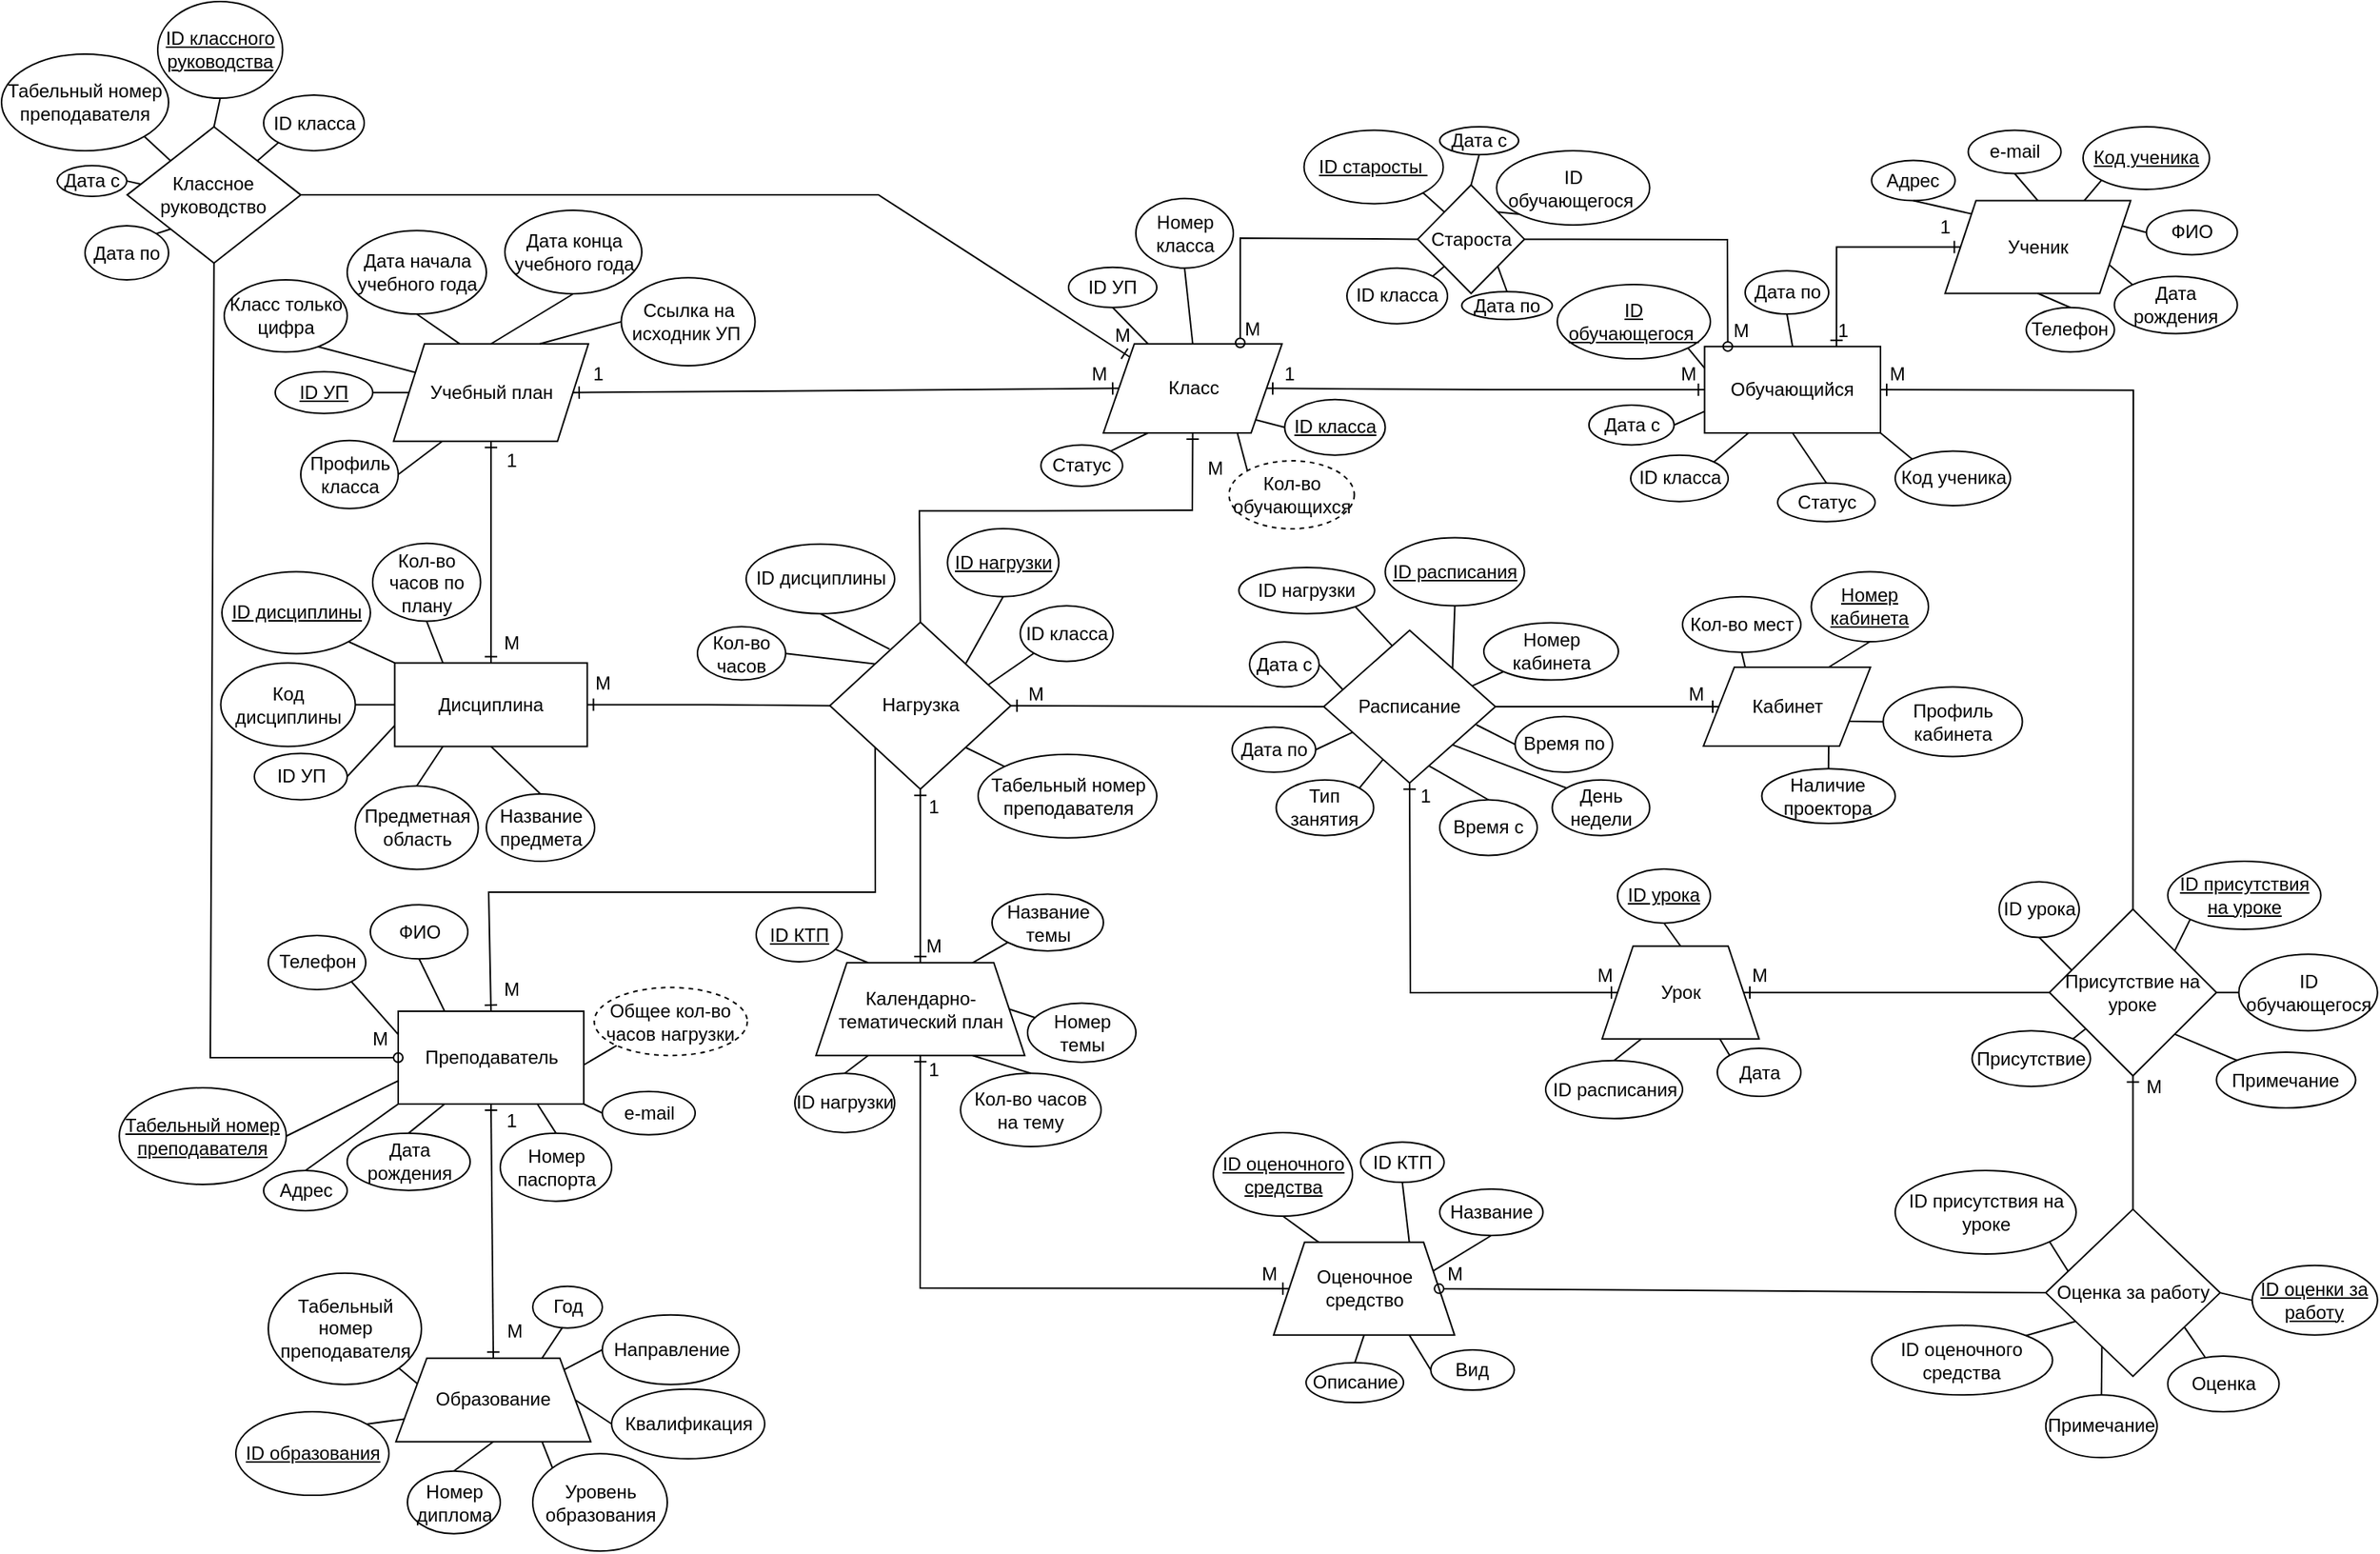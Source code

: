 <mxfile version="20.5.3" type="device"><diagram id="JGnsFTONvuVtAx1HSkgp" name="Страница 1"><mxGraphModel dx="1185" dy="1433" grid="1" gridSize="9" guides="1" tooltips="1" connect="1" arrows="1" fold="1" page="1" pageScale="1" pageWidth="1169" pageHeight="827" math="0" shadow="0"><root><mxCell id="0"/><mxCell id="1" parent="0"/><mxCell id="ixTb3_DKgr7P7yW-0xZG-16" value="Оценка за работу" style="rhombus;whiteSpace=wrap;html=1;" vertex="1" parent="1"><mxGeometry x="1726.88" y="205.05" width="112.75" height="108" as="geometry"/></mxCell><mxCell id="IOGN3KNZh_B-qZ--ZzpV-3" value="Дисциплина" style="shape=parallelogram;perimeter=parallelogramPerimeter;whiteSpace=wrap;html=1;fixedSize=1;size=-1.5;" parent="1" vertex="1"><mxGeometry x="659.25" y="-148.3" width="124.5" height="54.05" as="geometry"/></mxCell><mxCell id="IOGN3KNZh_B-qZ--ZzpV-4" value="Учебный план" style="shape=parallelogram;perimeter=parallelogramPerimeter;whiteSpace=wrap;html=1;fixedSize=1;" parent="1" vertex="1"><mxGeometry x="658.5" y="-354.63" width="126" height="63" as="geometry"/></mxCell><mxCell id="IOGN3KNZh_B-qZ--ZzpV-5" value="Класс" style="shape=parallelogram;perimeter=parallelogramPerimeter;whiteSpace=wrap;html=1;fixedSize=1;" parent="1" vertex="1"><mxGeometry x="1117.5" y="-354.63" width="115.5" height="57.63" as="geometry"/></mxCell><mxCell id="IOGN3KNZh_B-qZ--ZzpV-6" value="Преподаватель" style="shape=parallelogram;perimeter=parallelogramPerimeter;whiteSpace=wrap;html=1;fixedSize=1;size=-4.5;" parent="1" vertex="1"><mxGeometry x="661.5" y="77" width="120" height="60" as="geometry"/></mxCell><mxCell id="IOGN3KNZh_B-qZ--ZzpV-7" value="Образование" style="shape=trapezoid;perimeter=trapezoidPerimeter;whiteSpace=wrap;html=1;fixedSize=1;" parent="1" vertex="1"><mxGeometry x="660" y="301.37" width="126" height="54" as="geometry"/></mxCell><mxCell id="IOGN3KNZh_B-qZ--ZzpV-8" value="Ученик" style="shape=parallelogram;perimeter=parallelogramPerimeter;whiteSpace=wrap;html=1;fixedSize=1;" parent="1" vertex="1"><mxGeometry x="1661.75" y="-447.25" width="120" height="60" as="geometry"/></mxCell><mxCell id="IOGN3KNZh_B-qZ--ZzpV-10" value="Присутствие на уроке" style="rhombus;whiteSpace=wrap;html=1;" parent="1" vertex="1"><mxGeometry x="1729.25" y="10.96" width="108" height="107.8" as="geometry"/></mxCell><mxCell id="IOGN3KNZh_B-qZ--ZzpV-31" value="Обучающийся" style="shape=parallelogram;perimeter=parallelogramPerimeter;whiteSpace=wrap;html=1;fixedSize=1;size=-1.5;" parent="1" vertex="1"><mxGeometry x="1506.25" y="-352.88" width="113.75" height="55.88" as="geometry"/></mxCell><mxCell id="IOGN3KNZh_B-qZ--ZzpV-37" value="" style="endArrow=none;startArrow=ERone;html=1;rounded=0;strokeColor=default;entryX=0.5;entryY=0;entryDx=0;entryDy=0;exitX=1;exitY=0.5;exitDx=0;exitDy=0;startFill=0;endFill=0;" parent="1" source="IOGN3KNZh_B-qZ--ZzpV-31" target="IOGN3KNZh_B-qZ--ZzpV-10" edge="1"><mxGeometry width="50" height="50" relative="1" as="geometry"><mxPoint x="1180.5" y="-16.63" as="sourcePoint"/><mxPoint x="1230.5" y="-66.63" as="targetPoint"/><Array as="points"><mxPoint x="1783.5" y="-324.63"/></Array></mxGeometry></mxCell><mxCell id="IOGN3KNZh_B-qZ--ZzpV-44" value="Профиль класса" style="ellipse;whiteSpace=wrap;html=1;" parent="1" vertex="1"><mxGeometry x="598.5" y="-292.13" width="63" height="44" as="geometry"/></mxCell><mxCell id="IOGN3KNZh_B-qZ--ZzpV-45" value="Дата начала учебного года&lt;span style=&quot;color: rgba(0, 0, 0, 0); font-family: monospace; font-size: 0px; text-align: start;&quot;&gt;%3CmxGraphModel%3E%3Croot%3E%3CmxCell%20id%3D%220%22%2F%3E%3CmxCell%20id%3D%221%22%20parent%3D%220%22%2F%3E%3CmxCell%20id%3D%222%22%20value%3D%22%D0%9F%D1%80%D0%BE%D1%84%D0%B8%D0%BB%D1%8C%20%D0%BA%D0%BB%D0%B0%D1%81%D1%81%D0%B0%22%20style%3D%22ellipse%3BwhiteSpace%3Dwrap%3Bhtml%3D1%3B%22%20vertex%3D%221%22%20parent%3D%221%22%3E%3CmxGeometry%20x%3D%22126%22%20y%3D%2236%22%20width%3D%2290%22%20height%3D%2262%22%20as%3D%22geometry%22%2F%3E%3C%2FmxCell%3E%3C%2Froot%3E%3C%2FmxGraphModel%3E&lt;/span&gt;" style="ellipse;whiteSpace=wrap;html=1;" parent="1" vertex="1"><mxGeometry x="628.5" y="-427.88" width="90" height="54" as="geometry"/></mxCell><mxCell id="IOGN3KNZh_B-qZ--ZzpV-46" value="Дата конца учебного года" style="ellipse;whiteSpace=wrap;html=1;" parent="1" vertex="1"><mxGeometry x="730.5" y="-441" width="88.5" height="54" as="geometry"/></mxCell><mxCell id="IOGN3KNZh_B-qZ--ZzpV-47" value="Ссылка на исходник УП&amp;nbsp;" style="ellipse;whiteSpace=wrap;html=1;" parent="1" vertex="1"><mxGeometry x="805.75" y="-397.38" width="86.5" height="56.87" as="geometry"/></mxCell><mxCell id="IOGN3KNZh_B-qZ--ZzpV-48" value="Класс только цифра" style="ellipse;whiteSpace=wrap;html=1;" parent="1" vertex="1"><mxGeometry x="549" y="-396" width="79.5" height="46.62" as="geometry"/></mxCell><mxCell id="IOGN3KNZh_B-qZ--ZzpV-49" value="&lt;u&gt;ID УП&lt;/u&gt;" style="ellipse;whiteSpace=wrap;html=1;" parent="1" vertex="1"><mxGeometry x="582" y="-336.63" width="63" height="27" as="geometry"/></mxCell><mxCell id="IOGN3KNZh_B-qZ--ZzpV-50" value="ID УП" style="ellipse;whiteSpace=wrap;html=1;" parent="1" vertex="1"><mxGeometry x="1095" y="-404.13" width="57" height="26" as="geometry"/></mxCell><mxCell id="IOGN3KNZh_B-qZ--ZzpV-51" value="Номер класса" style="ellipse;whiteSpace=wrap;html=1;" parent="1" vertex="1"><mxGeometry x="1138.5" y="-448.63" width="63" height="45" as="geometry"/></mxCell><mxCell id="IOGN3KNZh_B-qZ--ZzpV-52" value="Статус" style="ellipse;whiteSpace=wrap;html=1;" parent="1" vertex="1"><mxGeometry x="1077.13" y="-289.26" width="52.75" height="26.74" as="geometry"/></mxCell><mxCell id="IOGN3KNZh_B-qZ--ZzpV-53" value="&lt;u&gt;ID класса&lt;/u&gt;" style="ellipse;whiteSpace=wrap;html=1;" parent="1" vertex="1"><mxGeometry x="1234.75" y="-318.63" width="65" height="36" as="geometry"/></mxCell><mxCell id="IOGN3KNZh_B-qZ--ZzpV-56" value="&lt;u&gt;ID дисциплины&lt;/u&gt;" style="ellipse;whiteSpace=wrap;html=1;" parent="1" vertex="1"><mxGeometry x="547.5" y="-207.25" width="96" height="53" as="geometry"/></mxCell><mxCell id="IOGN3KNZh_B-qZ--ZzpV-57" value="Код дисциплины" style="ellipse;whiteSpace=wrap;html=1;" parent="1" vertex="1"><mxGeometry x="546.75" y="-148.25" width="87" height="54" as="geometry"/></mxCell><mxCell id="IOGN3KNZh_B-qZ--ZzpV-58" value="ID УП" style="ellipse;whiteSpace=wrap;html=1;" parent="1" vertex="1"><mxGeometry x="568.5" y="-89.75" width="60" height="30" as="geometry"/></mxCell><mxCell id="IOGN3KNZh_B-qZ--ZzpV-59" value="Предметная область" style="ellipse;whiteSpace=wrap;html=1;" parent="1" vertex="1"><mxGeometry x="633.75" y="-68.75" width="79.5" height="54" as="geometry"/></mxCell><mxCell id="IOGN3KNZh_B-qZ--ZzpV-60" value="Кол-во часов по плану" style="ellipse;whiteSpace=wrap;html=1;" parent="1" vertex="1"><mxGeometry x="645" y="-225.62" width="69.75" height="50.37" as="geometry"/></mxCell><mxCell id="IOGN3KNZh_B-qZ--ZzpV-61" value="ФИО" style="ellipse;whiteSpace=wrap;html=1;" parent="1" vertex="1"><mxGeometry x="643.5" y="8.13" width="63" height="35" as="geometry"/></mxCell><mxCell id="IOGN3KNZh_B-qZ--ZzpV-62" value="&lt;u&gt;Табельный номер преподавателя&lt;/u&gt;" style="ellipse;whiteSpace=wrap;html=1;" parent="1" vertex="1"><mxGeometry x="481.12" y="126.5" width="108" height="62.5" as="geometry"/></mxCell><mxCell id="IOGN3KNZh_B-qZ--ZzpV-63" value="Дата рождения" style="ellipse;whiteSpace=wrap;html=1;" parent="1" vertex="1"><mxGeometry x="628.5" y="155.82" width="79.5" height="37" as="geometry"/></mxCell><mxCell id="IOGN3KNZh_B-qZ--ZzpV-64" value="Номер паспорта" style="ellipse;whiteSpace=wrap;html=1;" parent="1" vertex="1"><mxGeometry x="727.5" y="155.82" width="72" height="44" as="geometry"/></mxCell><mxCell id="IOGN3KNZh_B-qZ--ZzpV-65" value="Табельный номер преподавателя" style="ellipse;whiteSpace=wrap;html=1;" parent="1" vertex="1"><mxGeometry x="577.5" y="246.37" width="99" height="72" as="geometry"/></mxCell><mxCell id="IOGN3KNZh_B-qZ--ZzpV-66" value="Номер диплома" style="ellipse;whiteSpace=wrap;html=1;" parent="1" vertex="1"><mxGeometry x="667.5" y="374.37" width="60" height="40.5" as="geometry"/></mxCell><mxCell id="IOGN3KNZh_B-qZ--ZzpV-67" value="&lt;u&gt;ID образования&lt;/u&gt;" style="ellipse;whiteSpace=wrap;html=1;" parent="1" vertex="1"><mxGeometry x="556.5" y="336.05" width="99" height="54" as="geometry"/></mxCell><mxCell id="IOGN3KNZh_B-qZ--ZzpV-68" value="Уровень образования" style="ellipse;whiteSpace=wrap;html=1;" parent="1" vertex="1"><mxGeometry x="748.5" y="363.12" width="87" height="63" as="geometry"/></mxCell><mxCell id="IOGN3KNZh_B-qZ--ZzpV-69" value="Направление" style="ellipse;whiteSpace=wrap;html=1;" parent="1" vertex="1"><mxGeometry x="793.5" y="273.37" width="88.5" height="45" as="geometry"/></mxCell><mxCell id="IOGN3KNZh_B-qZ--ZzpV-70" value="Квалификация" style="ellipse;whiteSpace=wrap;html=1;" parent="1" vertex="1"><mxGeometry x="799.5" y="321.37" width="99" height="45" as="geometry"/></mxCell><mxCell id="IOGN3KNZh_B-qZ--ZzpV-71" value="Год" style="ellipse;whiteSpace=wrap;html=1;" parent="1" vertex="1"><mxGeometry x="748.5" y="254.87" width="45" height="27" as="geometry"/></mxCell><mxCell id="IOGN3KNZh_B-qZ--ZzpV-72" value="&lt;u&gt;ID нагрузки&lt;/u&gt;" style="ellipse;whiteSpace=wrap;html=1;" parent="1" vertex="1"><mxGeometry x="1016.68" y="-235.13" width="72" height="44" as="geometry"/></mxCell><mxCell id="IOGN3KNZh_B-qZ--ZzpV-73" value="ID дисциплины" style="ellipse;whiteSpace=wrap;html=1;" parent="1" vertex="1"><mxGeometry x="886.5" y="-225.13" width="96" height="45" as="geometry"/></mxCell><mxCell id="IOGN3KNZh_B-qZ--ZzpV-74" value="ID класса" style="ellipse;whiteSpace=wrap;html=1;" parent="1" vertex="1"><mxGeometry x="1063.75" y="-185.25" width="60" height="36" as="geometry"/></mxCell><mxCell id="IOGN3KNZh_B-qZ--ZzpV-75" value="Табельный номер преподавателя" style="ellipse;whiteSpace=wrap;html=1;" parent="1" vertex="1"><mxGeometry x="1036.5" y="-89.13" width="115.5" height="54" as="geometry"/></mxCell><mxCell id="IOGN3KNZh_B-qZ--ZzpV-76" value="Кол-во часов" style="ellipse;whiteSpace=wrap;html=1;" parent="1" vertex="1"><mxGeometry x="855" y="-171.69" width="57" height="34.5" as="geometry"/></mxCell><mxCell id="IOGN3KNZh_B-qZ--ZzpV-77" value="&lt;u&gt;ID обучающегося&amp;nbsp;&lt;/u&gt;" style="ellipse;whiteSpace=wrap;html=1;" parent="1" vertex="1"><mxGeometry x="1411" y="-392.95" width="99" height="48" as="geometry"/></mxCell><mxCell id="IOGN3KNZh_B-qZ--ZzpV-78" value="Код ученика" style="ellipse;whiteSpace=wrap;html=1;" parent="1" vertex="1"><mxGeometry x="1629.5" y="-285.25" width="74.5" height="35.25" as="geometry"/></mxCell><mxCell id="IOGN3KNZh_B-qZ--ZzpV-79" value="&lt;u&gt;Код ученика&lt;/u&gt;" style="ellipse;whiteSpace=wrap;html=1;" parent="1" vertex="1"><mxGeometry x="1751" y="-495" width="81.75" height="40.5" as="geometry"/></mxCell><mxCell id="IOGN3KNZh_B-qZ--ZzpV-80" value="ID класса" style="ellipse;whiteSpace=wrap;html=1;" parent="1" vertex="1"><mxGeometry x="1458.5" y="-282.63" width="63" height="30" as="geometry"/></mxCell><mxCell id="IOGN3KNZh_B-qZ--ZzpV-81" value="Дата с" style="ellipse;whiteSpace=wrap;html=1;" parent="1" vertex="1"><mxGeometry x="1431.5" y="-315.01" width="55" height="25.75" as="geometry"/></mxCell><mxCell id="IOGN3KNZh_B-qZ--ZzpV-82" value="Дата по" style="ellipse;whiteSpace=wrap;html=1;" parent="1" vertex="1"><mxGeometry x="1532.5" y="-401.88" width="54" height="28" as="geometry"/></mxCell><mxCell id="IOGN3KNZh_B-qZ--ZzpV-83" value="Статус" style="ellipse;whiteSpace=wrap;html=1;" parent="1" vertex="1"><mxGeometry x="1553.5" y="-264.63" width="63" height="25" as="geometry"/></mxCell><mxCell id="IOGN3KNZh_B-qZ--ZzpV-84" value="ФИО" style="ellipse;whiteSpace=wrap;html=1;" parent="1" vertex="1"><mxGeometry x="1792" y="-441" width="58.75" height="28.75" as="geometry"/></mxCell><mxCell id="IOGN3KNZh_B-qZ--ZzpV-85" value="Дата рождения" style="ellipse;whiteSpace=wrap;html=1;" parent="1" vertex="1"><mxGeometry x="1771.25" y="-398.25" width="79.5" height="37" as="geometry"/></mxCell><mxCell id="IOGN3KNZh_B-qZ--ZzpV-87" value="Телефон" style="ellipse;whiteSpace=wrap;html=1;" parent="1" vertex="1"><mxGeometry x="577.5" y="27.99" width="63" height="35" as="geometry"/></mxCell><mxCell id="IOGN3KNZh_B-qZ--ZzpV-88" value="e-mail" style="ellipse;whiteSpace=wrap;html=1;" parent="1" vertex="1"><mxGeometry x="793.5" y="128.88" width="60" height="28" as="geometry"/></mxCell><mxCell id="IOGN3KNZh_B-qZ--ZzpV-89" value="Телефон" style="ellipse;whiteSpace=wrap;html=1;" parent="1" vertex="1"><mxGeometry x="1714.25" y="-378.13" width="57" height="28.75" as="geometry"/></mxCell><mxCell id="IOGN3KNZh_B-qZ--ZzpV-90" value="e-mail" style="ellipse;whiteSpace=wrap;html=1;" parent="1" vertex="1"><mxGeometry x="1676.75" y="-492.75" width="60" height="28" as="geometry"/></mxCell><mxCell id="IOGN3KNZh_B-qZ--ZzpV-91" value="&lt;u&gt;ID урока&lt;/u&gt;" style="ellipse;whiteSpace=wrap;html=1;" parent="1" vertex="1"><mxGeometry x="1450" y="-15.01" width="60" height="35" as="geometry"/></mxCell><mxCell id="IOGN3KNZh_B-qZ--ZzpV-92" value="ID расписания" style="ellipse;whiteSpace=wrap;html=1;" parent="1" vertex="1"><mxGeometry x="1403.5" y="108.87" width="88.5" height="37.5" as="geometry"/></mxCell><mxCell id="IOGN3KNZh_B-qZ--ZzpV-93" value="Дата" style="ellipse;whiteSpace=wrap;html=1;" parent="1" vertex="1"><mxGeometry x="1514.5" y="101" width="54" height="31" as="geometry"/></mxCell><mxCell id="IOGN3KNZh_B-qZ--ZzpV-94" value="&lt;u&gt;ID присутствия на уроке&lt;/u&gt;" style="ellipse;whiteSpace=wrap;html=1;" parent="1" vertex="1"><mxGeometry x="1805.75" y="-20.0" width="99" height="44" as="geometry"/></mxCell><mxCell id="IOGN3KNZh_B-qZ--ZzpV-95" value="ID обучающегося" style="ellipse;whiteSpace=wrap;html=1;" parent="1" vertex="1"><mxGeometry x="1851.74" y="40.11" width="89.63" height="49.5" as="geometry"/></mxCell><mxCell id="IOGN3KNZh_B-qZ--ZzpV-96" value="ID урока" style="ellipse;whiteSpace=wrap;html=1;" parent="1" vertex="1"><mxGeometry x="1696.74" y="-6.76" width="51.75" height="36" as="geometry"/></mxCell><mxCell id="IOGN3KNZh_B-qZ--ZzpV-97" value="Присутствие" style="ellipse;whiteSpace=wrap;html=1;" parent="1" vertex="1"><mxGeometry x="1679.25" y="89.61" width="76.5" height="36" as="geometry"/></mxCell><mxCell id="IOGN3KNZh_B-qZ--ZzpV-98" value="Примечание" style="ellipse;whiteSpace=wrap;html=1;" parent="1" vertex="1"><mxGeometry x="1837.25" y="103.5" width="90" height="36" as="geometry"/></mxCell><mxCell id="IOGN3KNZh_B-qZ--ZzpV-103" value="&lt;u&gt;ID расписания&lt;/u&gt;" style="ellipse;whiteSpace=wrap;html=1;" parent="1" vertex="1"><mxGeometry x="1299.75" y="-229.25" width="90" height="44" as="geometry"/></mxCell><mxCell id="IOGN3KNZh_B-qZ--ZzpV-104" value="ID нагрузки" style="ellipse;whiteSpace=wrap;html=1;" parent="1" vertex="1"><mxGeometry x="1205.13" y="-210.01" width="87.75" height="29.88" as="geometry"/></mxCell><mxCell id="IOGN3KNZh_B-qZ--ZzpV-107" value="Номер кабинета" style="ellipse;whiteSpace=wrap;html=1;" parent="1" vertex="1"><mxGeometry x="1363.5" y="-174.19" width="87" height="37" as="geometry"/></mxCell><mxCell id="IOGN3KNZh_B-qZ--ZzpV-108" value="Кабинет" style="shape=parallelogram;perimeter=parallelogramPerimeter;whiteSpace=wrap;html=1;fixedSize=1;" parent="1" vertex="1"><mxGeometry x="1505.5" y="-145.5" width="108" height="51" as="geometry"/></mxCell><mxCell id="IOGN3KNZh_B-qZ--ZzpV-111" value="&lt;u&gt;Номер кабинета&lt;/u&gt;" style="ellipse;whiteSpace=wrap;html=1;" parent="1" vertex="1"><mxGeometry x="1575.25" y="-207.25" width="75.75" height="45.25" as="geometry"/></mxCell><mxCell id="IOGN3KNZh_B-qZ--ZzpV-113" value="Кол-во мест" style="ellipse;whiteSpace=wrap;html=1;" parent="1" vertex="1"><mxGeometry x="1492" y="-191.13" width="76.5" height="36" as="geometry"/></mxCell><mxCell id="IOGN3KNZh_B-qZ--ZzpV-114" value="Наличие проектора&lt;span style=&quot;color: rgba(0, 0, 0, 0); font-family: monospace; font-size: 0px; text-align: start;&quot;&gt;%3CmxGraphModel%3E%3Croot%3E%3CmxCell%20id%3D%220%22%2F%3E%3CmxCell%20id%3D%221%22%20parent%3D%220%22%2F%3E%3CmxCell%20id%3D%222%22%20value%3D%22%D0%9A%D0%BE%D0%BB-%D0%B2%D0%BE%20%D0%BC%D0%B5%D1%81%D1%82%22%20style%3D%22ellipse%3BwhiteSpace%3Dwrap%3Bhtml%3D1%3B%22%20vertex%3D%221%22%20parent%3D%221%22%3E%3CmxGeometry%20x%3D%221017%22%20y%3D%22184.5%22%20width%3D%2290%22%20height%3D%2231.5%22%20as%3D%22geometry%22%2F%3E%3C%2FmxCell%3E%3C%2Froot%3E%3C%2FmxGraphModel%3E&lt;/span&gt;" style="ellipse;whiteSpace=wrap;html=1;" parent="1" vertex="1"><mxGeometry x="1543.25" y="-79.82" width="86.25" height="35.37" as="geometry"/></mxCell><mxCell id="IOGN3KNZh_B-qZ--ZzpV-115" value="Профиль кабинета" style="ellipse;whiteSpace=wrap;html=1;" parent="1" vertex="1"><mxGeometry x="1621.75" y="-132.75" width="90" height="45" as="geometry"/></mxCell><mxCell id="IOGN3KNZh_B-qZ--ZzpV-116" value="Время с" style="ellipse;whiteSpace=wrap;html=1;" parent="1" vertex="1"><mxGeometry x="1335" y="-59.75" width="63" height="36" as="geometry"/></mxCell><mxCell id="IOGN3KNZh_B-qZ--ZzpV-117" value="Время по" style="ellipse;whiteSpace=wrap;html=1;" parent="1" vertex="1"><mxGeometry x="1383.75" y="-113.57" width="63" height="36" as="geometry"/></mxCell><mxCell id="IOGN3KNZh_B-qZ--ZzpV-118" value="Тип занятия" style="ellipse;whiteSpace=wrap;html=1;" parent="1" vertex="1"><mxGeometry x="1229.25" y="-72.63" width="63" height="36" as="geometry"/></mxCell><mxCell id="IOGN3KNZh_B-qZ--ZzpV-120" value="&lt;u&gt;ID КТП&lt;/u&gt;" style="ellipse;whiteSpace=wrap;html=1;" parent="1" vertex="1"><mxGeometry x="893" y="10" width="55.5" height="35" as="geometry"/></mxCell><mxCell id="IOGN3KNZh_B-qZ--ZzpV-121" value="ID нагрузки" style="ellipse;whiteSpace=wrap;html=1;" parent="1" vertex="1"><mxGeometry x="918" y="117.13" width="64.5" height="38.37" as="geometry"/></mxCell><mxCell id="IOGN3KNZh_B-qZ--ZzpV-122" value="Номер темы&lt;span style=&quot;color: rgba(0, 0, 0, 0); font-family: monospace; font-size: 0px; text-align: start;&quot;&gt;%3CmxGraphModel%3E%3Croot%3E%3CmxCell%20id%3D%220%22%2F%3E%3CmxCell%20id%3D%221%22%20parent%3D%220%22%2F%3E%3CmxCell%20id%3D%222%22%20value%3D%22ID%20%D0%BD%D0%B0%D0%B3%D1%80%D1%83%D0%B7%D0%BA%D0%B8%22%20style%3D%22ellipse%3BwhiteSpace%3Dwrap%3Bhtml%3D1%3B%22%20vertex%3D%221%22%20parent%3D%221%22%3E%3CmxGeometry%20x%3D%22549%22%20y%3D%22369.75%22%20width%3D%2269%22%20height%3D%2248.5%22%20as%3D%22geometry%22%2F%3E%3C%2FmxCell%3E%3C%2Froot%3E%3C%2FmxGraphModel%3E&lt;/span&gt;" style="ellipse;whiteSpace=wrap;html=1;" parent="1" vertex="1"><mxGeometry x="1068.5" y="71.75" width="70" height="38.25" as="geometry"/></mxCell><mxCell id="IOGN3KNZh_B-qZ--ZzpV-123" value="Кол-во часов на тему" style="ellipse;whiteSpace=wrap;html=1;" parent="1" vertex="1"><mxGeometry x="1025.12" y="117.13" width="90.88" height="47.37" as="geometry"/></mxCell><mxCell id="IOGN3KNZh_B-qZ--ZzpV-125" value="Название темы&lt;span style=&quot;color: rgba(0, 0, 0, 0); font-family: monospace; font-size: 0px; text-align: start;&quot;&gt;%3CmxGraphModel%3E%3Croot%3E%3CmxCell%20id%3D%220%22%2F%3E%3CmxCell%20id%3D%221%22%20parent%3D%220%22%2F%3E%3CmxCell%20id%3D%222%22%20value%3D%22ID%20%D0%BD%D0%B0%D0%B3%D1%80%D1%83%D0%B7%D0%BA%D0%B8%22%20style%3D%22ellipse%3BwhiteSpace%3Dwrap%3Bhtml%3D1%3B%22%20vertex%3D%221%22%20parent%3D%221%22%3E%3CmxGeometry%20x%3D%22549%22%20y%3D%22369.75%22%20width%3D%2269%22%20height%3D%2248.5%22%20as%3D%22geometry%22%2F%3E%3C%2FmxCell%3E%3C%2Froot%3E%3C%2FmxGraphModel%3E&lt;/span&gt;" style="ellipse;whiteSpace=wrap;html=1;" parent="1" vertex="1"><mxGeometry x="1045.5" y="1.25" width="72" height="36.75" as="geometry"/></mxCell><mxCell id="IOGN3KNZh_B-qZ--ZzpV-126" value="&lt;u&gt;ID оценочного средства&lt;/u&gt;" style="ellipse;whiteSpace=wrap;html=1;" parent="1" vertex="1"><mxGeometry x="1188.57" y="155.5" width="90" height="54" as="geometry"/></mxCell><mxCell id="IOGN3KNZh_B-qZ--ZzpV-127" value="ID КТП" style="ellipse;whiteSpace=wrap;html=1;" parent="1" vertex="1"><mxGeometry x="1283.82" y="161.68" width="54" height="26" as="geometry"/></mxCell><mxCell id="IOGN3KNZh_B-qZ--ZzpV-128" value="Название" style="ellipse;whiteSpace=wrap;html=1;" parent="1" vertex="1"><mxGeometry x="1335.0" y="192" width="66.75" height="30" as="geometry"/></mxCell><mxCell id="IOGN3KNZh_B-qZ--ZzpV-129" value="Вид&lt;span style=&quot;color: rgba(0, 0, 0, 0); font-family: monospace; font-size: 0px; text-align: start;&quot;&gt;%3CmxGraphModel%3E%3Croot%3E%3CmxCell%20id%3D%220%22%2F%3E%3CmxCell%20id%3D%221%22%20parent%3D%220%22%2F%3E%3CmxCell%20id%3D%222%22%20value%3D%22ID%20%D0%9A%D0%A2%D0%9F%22%20style%3D%22ellipse%3BwhiteSpace%3Dwrap%3Bhtml%3D1%3B%22%20vertex%3D%221%22%20parent%3D%221%22%3E%3CmxGeometry%20x%3D%22549%22%20y%3D%22563%22%20width%3D%2254%22%20height%3D%2226%22%20as%3D%22geometry%22%2F%3E%3C%2FmxCell%3E%3C%2Froot%3E%3C%2FmxGraphModel%3E&lt;/span&gt;" style="ellipse;whiteSpace=wrap;html=1;" parent="1" vertex="1"><mxGeometry x="1329.19" y="296.05" width="54" height="26" as="geometry"/></mxCell><mxCell id="IOGN3KNZh_B-qZ--ZzpV-130" value="Описание" style="ellipse;whiteSpace=wrap;html=1;" parent="1" vertex="1"><mxGeometry x="1248.57" y="304.3" width="63" height="25.75" as="geometry"/></mxCell><mxCell id="IOGN3KNZh_B-qZ--ZzpV-131" value="ID присутствия на уроке" style="ellipse;whiteSpace=wrap;html=1;" parent="1" vertex="1"><mxGeometry x="1629.5" y="180" width="117" height="54" as="geometry"/></mxCell><mxCell id="IOGN3KNZh_B-qZ--ZzpV-132" value="ID оценочного средства" style="ellipse;whiteSpace=wrap;html=1;" parent="1" vertex="1"><mxGeometry x="1614.25" y="280.18" width="117" height="45" as="geometry"/></mxCell><mxCell id="IOGN3KNZh_B-qZ--ZzpV-133" value="&lt;u&gt;ID оценки за работу&lt;/u&gt;" style="ellipse;whiteSpace=wrap;html=1;" parent="1" vertex="1"><mxGeometry x="1860.37" y="241.43" width="81" height="45" as="geometry"/></mxCell><mxCell id="IOGN3KNZh_B-qZ--ZzpV-134" value="Оценка" style="ellipse;whiteSpace=wrap;html=1;" parent="1" vertex="1"><mxGeometry x="1805.75" y="300.05" width="72" height="36" as="geometry"/></mxCell><mxCell id="IOGN3KNZh_B-qZ--ZzpV-135" value="Примечание" style="ellipse;whiteSpace=wrap;html=1;" parent="1" vertex="1"><mxGeometry x="1726.88" y="325.18" width="72" height="40.5" as="geometry"/></mxCell><mxCell id="IOGN3KNZh_B-qZ--ZzpV-144" value="" style="endArrow=none;html=1;rounded=0;strokeColor=default;exitX=1;exitY=0.5;exitDx=0;exitDy=0;entryX=0.25;entryY=1;entryDx=0;entryDy=0;" parent="1" source="IOGN3KNZh_B-qZ--ZzpV-44" target="IOGN3KNZh_B-qZ--ZzpV-4" edge="1"><mxGeometry width="50" height="50" relative="1" as="geometry"><mxPoint x="730.5" y="-268.63" as="sourcePoint"/><mxPoint x="780.5" y="-318.63" as="targetPoint"/></mxGeometry></mxCell><mxCell id="IOGN3KNZh_B-qZ--ZzpV-145" value="" style="endArrow=none;html=1;rounded=0;strokeColor=default;entryX=0.765;entryY=0.927;entryDx=0;entryDy=0;entryPerimeter=0;" parent="1" source="IOGN3KNZh_B-qZ--ZzpV-4" target="IOGN3KNZh_B-qZ--ZzpV-48" edge="1"><mxGeometry width="50" height="50" relative="1" as="geometry"><mxPoint x="730.5" y="-268.63" as="sourcePoint"/><mxPoint x="780.5" y="-318.63" as="targetPoint"/><Array as="points"/></mxGeometry></mxCell><mxCell id="IOGN3KNZh_B-qZ--ZzpV-146" value="" style="endArrow=none;html=1;rounded=0;strokeColor=default;entryX=0.5;entryY=1;entryDx=0;entryDy=0;exitX=0.339;exitY=-0.001;exitDx=0;exitDy=0;exitPerimeter=0;" parent="1" source="IOGN3KNZh_B-qZ--ZzpV-4" target="IOGN3KNZh_B-qZ--ZzpV-45" edge="1"><mxGeometry width="50" height="50" relative="1" as="geometry"><mxPoint x="757.5" y="-331.63" as="sourcePoint"/><mxPoint x="807.5" y="-381.63" as="targetPoint"/></mxGeometry></mxCell><mxCell id="IOGN3KNZh_B-qZ--ZzpV-147" value="" style="endArrow=none;html=1;rounded=0;strokeColor=default;entryX=1;entryY=0.5;entryDx=0;entryDy=0;exitX=0;exitY=0.5;exitDx=0;exitDy=0;" parent="1" source="IOGN3KNZh_B-qZ--ZzpV-4" target="IOGN3KNZh_B-qZ--ZzpV-49" edge="1"><mxGeometry width="50" height="50" relative="1" as="geometry"><mxPoint x="710.214" y="-345.693" as="sourcePoint"/><mxPoint x="699" y="-367.88" as="targetPoint"/></mxGeometry></mxCell><mxCell id="IOGN3KNZh_B-qZ--ZzpV-148" value="" style="endArrow=none;html=1;rounded=0;strokeColor=default;entryX=0.75;entryY=0;entryDx=0;entryDy=0;exitX=0;exitY=0.5;exitDx=0;exitDy=0;" parent="1" source="IOGN3KNZh_B-qZ--ZzpV-47" target="IOGN3KNZh_B-qZ--ZzpV-4" edge="1"><mxGeometry width="50" height="50" relative="1" as="geometry"><mxPoint x="719.214" y="-336.693" as="sourcePoint"/><mxPoint x="708" y="-358.88" as="targetPoint"/></mxGeometry></mxCell><mxCell id="IOGN3KNZh_B-qZ--ZzpV-149" value="" style="endArrow=none;html=1;rounded=0;strokeColor=default;entryX=0.5;entryY=1;entryDx=0;entryDy=0;exitX=0.5;exitY=0;exitDx=0;exitDy=0;" parent="1" source="IOGN3KNZh_B-qZ--ZzpV-4" target="IOGN3KNZh_B-qZ--ZzpV-46" edge="1"><mxGeometry width="50" height="50" relative="1" as="geometry"><mxPoint x="728.214" y="-327.693" as="sourcePoint"/><mxPoint x="717" y="-349.88" as="targetPoint"/></mxGeometry></mxCell><mxCell id="IOGN3KNZh_B-qZ--ZzpV-150" value="" style="endArrow=none;html=1;rounded=0;strokeColor=default;entryX=0.5;entryY=1;entryDx=0;entryDy=0;exitX=0.5;exitY=0;exitDx=0;exitDy=0;" parent="1" source="IOGN3KNZh_B-qZ--ZzpV-5" target="IOGN3KNZh_B-qZ--ZzpV-51" edge="1"><mxGeometry width="50" height="50" relative="1" as="geometry"><mxPoint x="1198.5" y="-331.63" as="sourcePoint"/><mxPoint x="1248.5" y="-381.63" as="targetPoint"/></mxGeometry></mxCell><mxCell id="IOGN3KNZh_B-qZ--ZzpV-151" value="" style="endArrow=none;html=1;rounded=0;strokeColor=default;entryX=1;entryY=0;entryDx=0;entryDy=0;exitX=0.25;exitY=1;exitDx=0;exitDy=0;" parent="1" source="IOGN3KNZh_B-qZ--ZzpV-5" target="IOGN3KNZh_B-qZ--ZzpV-52" edge="1"><mxGeometry width="50" height="50" relative="1" as="geometry"><mxPoint x="1207.5" y="-322.63" as="sourcePoint"/><mxPoint x="1257.5" y="-372.63" as="targetPoint"/></mxGeometry></mxCell><mxCell id="IOGN3KNZh_B-qZ--ZzpV-152" value="" style="endArrow=none;html=1;rounded=0;strokeColor=default;exitX=0.25;exitY=0;exitDx=0;exitDy=0;entryX=0.5;entryY=1;entryDx=0;entryDy=0;" parent="1" source="IOGN3KNZh_B-qZ--ZzpV-5" target="IOGN3KNZh_B-qZ--ZzpV-50" edge="1"><mxGeometry width="50" height="50" relative="1" as="geometry"><mxPoint x="1216.5" y="-313.63" as="sourcePoint"/><mxPoint x="1266.5" y="-363.63" as="targetPoint"/></mxGeometry></mxCell><mxCell id="IOGN3KNZh_B-qZ--ZzpV-153" value="" style="endArrow=none;html=1;rounded=0;strokeColor=default;entryX=0;entryY=0.5;entryDx=0;entryDy=0;exitX=1;exitY=1;exitDx=0;exitDy=0;" parent="1" source="IOGN3KNZh_B-qZ--ZzpV-5" target="IOGN3KNZh_B-qZ--ZzpV-53" edge="1"><mxGeometry width="50" height="50" relative="1" as="geometry"><mxPoint x="1225.5" y="-304.63" as="sourcePoint"/><mxPoint x="1275.5" y="-354.63" as="targetPoint"/></mxGeometry></mxCell><mxCell id="IOGN3KNZh_B-qZ--ZzpV-155" value="" style="endArrow=none;html=1;rounded=0;strokeColor=default;entryX=0.25;entryY=1;entryDx=0;entryDy=0;exitX=0.5;exitY=0;exitDx=0;exitDy=0;" parent="1" source="IOGN3KNZh_B-qZ--ZzpV-59" target="IOGN3KNZh_B-qZ--ZzpV-3" edge="1"><mxGeometry width="50" height="50" relative="1" as="geometry"><mxPoint x="793.5" y="10.37" as="sourcePoint"/><mxPoint x="843.5" y="-39.63" as="targetPoint"/></mxGeometry></mxCell><mxCell id="IOGN3KNZh_B-qZ--ZzpV-156" value="" style="endArrow=none;html=1;rounded=0;strokeColor=default;entryX=0;entryY=0.75;entryDx=0;entryDy=0;exitX=1;exitY=0.5;exitDx=0;exitDy=0;" parent="1" source="IOGN3KNZh_B-qZ--ZzpV-58" target="IOGN3KNZh_B-qZ--ZzpV-3" edge="1"><mxGeometry width="50" height="50" relative="1" as="geometry"><mxPoint x="802.5" y="19.37" as="sourcePoint"/><mxPoint x="852.5" y="-30.63" as="targetPoint"/></mxGeometry></mxCell><mxCell id="IOGN3KNZh_B-qZ--ZzpV-157" value="" style="endArrow=none;html=1;rounded=0;strokeColor=default;exitX=1;exitY=0.5;exitDx=0;exitDy=0;entryX=0;entryY=0.5;entryDx=0;entryDy=0;" parent="1" source="IOGN3KNZh_B-qZ--ZzpV-57" target="IOGN3KNZh_B-qZ--ZzpV-3" edge="1"><mxGeometry width="50" height="50" relative="1" as="geometry"><mxPoint x="811.5" y="28.37" as="sourcePoint"/><mxPoint x="861.5" y="-21.63" as="targetPoint"/></mxGeometry></mxCell><mxCell id="IOGN3KNZh_B-qZ--ZzpV-158" value="" style="endArrow=none;html=1;rounded=0;strokeColor=default;exitX=1;exitY=1;exitDx=0;exitDy=0;entryX=0;entryY=0;entryDx=0;entryDy=0;" parent="1" source="IOGN3KNZh_B-qZ--ZzpV-56" target="IOGN3KNZh_B-qZ--ZzpV-3" edge="1"><mxGeometry width="50" height="50" relative="1" as="geometry"><mxPoint x="820.5" y="37.37" as="sourcePoint"/><mxPoint x="870.5" y="-12.63" as="targetPoint"/></mxGeometry></mxCell><mxCell id="IOGN3KNZh_B-qZ--ZzpV-159" value="" style="endArrow=none;html=1;rounded=0;strokeColor=default;exitX=0.25;exitY=0;exitDx=0;exitDy=0;entryX=0.5;entryY=1;entryDx=0;entryDy=0;" parent="1" source="IOGN3KNZh_B-qZ--ZzpV-3" target="IOGN3KNZh_B-qZ--ZzpV-60" edge="1"><mxGeometry width="50" height="50" relative="1" as="geometry"><mxPoint x="829.5" y="46.37" as="sourcePoint"/><mxPoint x="676.5" y="-174.63" as="targetPoint"/></mxGeometry></mxCell><mxCell id="IOGN3KNZh_B-qZ--ZzpV-160" value="" style="endArrow=none;html=1;rounded=0;strokeColor=default;entryX=0.5;entryY=1;entryDx=0;entryDy=0;exitX=0.25;exitY=0;exitDx=0;exitDy=0;" parent="1" source="IOGN3KNZh_B-qZ--ZzpV-6" target="IOGN3KNZh_B-qZ--ZzpV-61" edge="1"><mxGeometry width="50" height="50" relative="1" as="geometry"><mxPoint x="873" y="177.5" as="sourcePoint"/><mxPoint x="923" y="127.5" as="targetPoint"/></mxGeometry></mxCell><mxCell id="IOGN3KNZh_B-qZ--ZzpV-161" value="" style="endArrow=none;html=1;rounded=0;strokeColor=default;exitX=1;exitY=0.5;exitDx=0;exitDy=0;entryX=0;entryY=0.75;entryDx=0;entryDy=0;" parent="1" source="IOGN3KNZh_B-qZ--ZzpV-62" target="IOGN3KNZh_B-qZ--ZzpV-6" edge="1"><mxGeometry width="50" height="50" relative="1" as="geometry"><mxPoint x="627" y="119.38" as="sourcePoint"/><mxPoint x="932" y="136.5" as="targetPoint"/></mxGeometry></mxCell><mxCell id="IOGN3KNZh_B-qZ--ZzpV-162" value="" style="endArrow=none;html=1;rounded=0;strokeColor=default;exitX=0.5;exitY=0;exitDx=0;exitDy=0;entryX=0.25;entryY=1;entryDx=0;entryDy=0;" parent="1" source="IOGN3KNZh_B-qZ--ZzpV-63" target="IOGN3KNZh_B-qZ--ZzpV-6" edge="1"><mxGeometry width="50" height="50" relative="1" as="geometry"><mxPoint x="877" y="204.75" as="sourcePoint"/><mxPoint x="927" y="154.75" as="targetPoint"/></mxGeometry></mxCell><mxCell id="IOGN3KNZh_B-qZ--ZzpV-163" value="" style="endArrow=none;html=1;rounded=0;strokeColor=default;exitX=0.5;exitY=0;exitDx=0;exitDy=0;entryX=0.75;entryY=1;entryDx=0;entryDy=0;" parent="1" source="IOGN3KNZh_B-qZ--ZzpV-64" target="IOGN3KNZh_B-qZ--ZzpV-6" edge="1"><mxGeometry width="50" height="50" relative="1" as="geometry"><mxPoint x="900" y="204.5" as="sourcePoint"/><mxPoint x="950" y="154.5" as="targetPoint"/></mxGeometry></mxCell><mxCell id="IOGN3KNZh_B-qZ--ZzpV-164" value="" style="endArrow=none;html=1;rounded=0;strokeColor=default;exitX=0;exitY=0.5;exitDx=0;exitDy=0;entryX=1;entryY=1;entryDx=0;entryDy=0;" parent="1" source="IOGN3KNZh_B-qZ--ZzpV-88" target="IOGN3KNZh_B-qZ--ZzpV-6" edge="1"><mxGeometry width="50" height="50" relative="1" as="geometry"><mxPoint x="909" y="213.5" as="sourcePoint"/><mxPoint x="959" y="163.5" as="targetPoint"/></mxGeometry></mxCell><mxCell id="IOGN3KNZh_B-qZ--ZzpV-165" value="" style="endArrow=none;html=1;rounded=0;strokeColor=default;entryX=1;entryY=1;entryDx=0;entryDy=0;exitX=0;exitY=0.25;exitDx=0;exitDy=0;" parent="1" source="IOGN3KNZh_B-qZ--ZzpV-6" target="IOGN3KNZh_B-qZ--ZzpV-87" edge="1"><mxGeometry width="50" height="50" relative="1" as="geometry"><mxPoint x="918" y="222.5" as="sourcePoint"/><mxPoint x="968" y="172.5" as="targetPoint"/></mxGeometry></mxCell><mxCell id="IOGN3KNZh_B-qZ--ZzpV-166" value="" style="endArrow=none;html=1;rounded=0;strokeColor=default;exitX=1;exitY=0.5;exitDx=0;exitDy=0;entryX=0;entryY=0.5;entryDx=0;entryDy=0;" parent="1" source="IOGN3KNZh_B-qZ--ZzpV-7" target="IOGN3KNZh_B-qZ--ZzpV-70" edge="1"><mxGeometry width="50" height="50" relative="1" as="geometry"><mxPoint x="820.5" y="387.12" as="sourcePoint"/><mxPoint x="870.5" y="337.12" as="targetPoint"/></mxGeometry></mxCell><mxCell id="IOGN3KNZh_B-qZ--ZzpV-167" value="" style="endArrow=none;html=1;rounded=0;strokeColor=default;exitX=0;exitY=0;exitDx=0;exitDy=0;entryX=0.75;entryY=1;entryDx=0;entryDy=0;" parent="1" source="IOGN3KNZh_B-qZ--ZzpV-68" target="IOGN3KNZh_B-qZ--ZzpV-7" edge="1"><mxGeometry width="50" height="50" relative="1" as="geometry"><mxPoint x="829.5" y="396.12" as="sourcePoint"/><mxPoint x="879.5" y="346.12" as="targetPoint"/></mxGeometry></mxCell><mxCell id="IOGN3KNZh_B-qZ--ZzpV-168" value="" style="endArrow=none;html=1;rounded=0;strokeColor=default;exitX=0.5;exitY=0;exitDx=0;exitDy=0;entryX=0.5;entryY=1;entryDx=0;entryDy=0;" parent="1" source="IOGN3KNZh_B-qZ--ZzpV-66" target="IOGN3KNZh_B-qZ--ZzpV-7" edge="1"><mxGeometry width="50" height="50" relative="1" as="geometry"><mxPoint x="838.5" y="405.12" as="sourcePoint"/><mxPoint x="888.5" y="355.12" as="targetPoint"/></mxGeometry></mxCell><mxCell id="IOGN3KNZh_B-qZ--ZzpV-169" value="" style="endArrow=none;html=1;rounded=0;strokeColor=default;exitX=0;exitY=0.5;exitDx=0;exitDy=0;entryX=1;entryY=0;entryDx=0;entryDy=0;" parent="1" source="IOGN3KNZh_B-qZ--ZzpV-69" target="IOGN3KNZh_B-qZ--ZzpV-7" edge="1"><mxGeometry width="50" height="50" relative="1" as="geometry"><mxPoint x="847.5" y="414.12" as="sourcePoint"/><mxPoint x="897.5" y="364.12" as="targetPoint"/></mxGeometry></mxCell><mxCell id="IOGN3KNZh_B-qZ--ZzpV-170" value="" style="endArrow=none;html=1;rounded=0;strokeColor=default;entryX=0.75;entryY=0;entryDx=0;entryDy=0;exitX=0.427;exitY=0.984;exitDx=0;exitDy=0;exitPerimeter=0;" parent="1" source="IOGN3KNZh_B-qZ--ZzpV-71" target="IOGN3KNZh_B-qZ--ZzpV-7" edge="1"><mxGeometry width="50" height="50" relative="1" as="geometry"><mxPoint x="856.5" y="423.12" as="sourcePoint"/><mxPoint x="906.5" y="373.12" as="targetPoint"/></mxGeometry></mxCell><mxCell id="IOGN3KNZh_B-qZ--ZzpV-171" value="" style="endArrow=none;html=1;rounded=0;strokeColor=default;exitX=1;exitY=0;exitDx=0;exitDy=0;entryX=0;entryY=0.75;entryDx=0;entryDy=0;" parent="1" source="IOGN3KNZh_B-qZ--ZzpV-67" target="IOGN3KNZh_B-qZ--ZzpV-7" edge="1"><mxGeometry width="50" height="50" relative="1" as="geometry"><mxPoint x="865.5" y="432.12" as="sourcePoint"/><mxPoint x="915.5" y="382.12" as="targetPoint"/></mxGeometry></mxCell><mxCell id="IOGN3KNZh_B-qZ--ZzpV-172" value="" style="endArrow=none;html=1;rounded=0;strokeColor=default;entryX=1;entryY=1;entryDx=0;entryDy=0;exitX=0;exitY=0.25;exitDx=0;exitDy=0;" parent="1" source="IOGN3KNZh_B-qZ--ZzpV-7" target="IOGN3KNZh_B-qZ--ZzpV-65" edge="1"><mxGeometry width="50" height="50" relative="1" as="geometry"><mxPoint x="874.5" y="441.12" as="sourcePoint"/><mxPoint x="924.5" y="391.12" as="targetPoint"/></mxGeometry></mxCell><mxCell id="IOGN3KNZh_B-qZ--ZzpV-173" value="" style="endArrow=none;html=1;rounded=0;strokeColor=default;entryX=0.5;entryY=1;entryDx=0;entryDy=0;exitX=0.75;exitY=0;exitDx=0;exitDy=0;" parent="1" source="IOGN3KNZh_B-qZ--ZzpV-108" target="IOGN3KNZh_B-qZ--ZzpV-111" edge="1"><mxGeometry width="50" height="50" relative="1" as="geometry"><mxPoint x="1585.75" y="-114.13" as="sourcePoint"/><mxPoint x="1635.75" y="-164.13" as="targetPoint"/></mxGeometry></mxCell><mxCell id="IOGN3KNZh_B-qZ--ZzpV-174" value="" style="endArrow=none;html=1;rounded=0;strokeColor=default;entryX=0;entryY=0.5;entryDx=0;entryDy=0;exitX=1;exitY=0.75;exitDx=0;exitDy=0;" parent="1" source="IOGN3KNZh_B-qZ--ZzpV-108" target="IOGN3KNZh_B-qZ--ZzpV-115" edge="1"><mxGeometry width="50" height="50" relative="1" as="geometry"><mxPoint x="1594.75" y="-105.13" as="sourcePoint"/><mxPoint x="1644.75" y="-155.13" as="targetPoint"/></mxGeometry></mxCell><mxCell id="IOGN3KNZh_B-qZ--ZzpV-176" value="" style="endArrow=none;html=1;rounded=0;strokeColor=default;exitX=0.5;exitY=0;exitDx=0;exitDy=0;entryX=0.75;entryY=1;entryDx=0;entryDy=0;" parent="1" source="IOGN3KNZh_B-qZ--ZzpV-114" target="IOGN3KNZh_B-qZ--ZzpV-108" edge="1"><mxGeometry width="50" height="50" relative="1" as="geometry"><mxPoint x="1612.75" y="-87.13" as="sourcePoint"/><mxPoint x="1662.75" y="-137.13" as="targetPoint"/></mxGeometry></mxCell><mxCell id="IOGN3KNZh_B-qZ--ZzpV-177" value="" style="endArrow=none;html=1;rounded=0;strokeColor=default;entryX=0.5;entryY=1;entryDx=0;entryDy=0;exitX=0.25;exitY=0;exitDx=0;exitDy=0;" parent="1" source="IOGN3KNZh_B-qZ--ZzpV-108" target="IOGN3KNZh_B-qZ--ZzpV-113" edge="1"><mxGeometry width="50" height="50" relative="1" as="geometry"><mxPoint x="1621.75" y="-78.13" as="sourcePoint"/><mxPoint x="1671.75" y="-128.13" as="targetPoint"/></mxGeometry></mxCell><mxCell id="IOGN3KNZh_B-qZ--ZzpV-178" value="" style="endArrow=none;html=1;rounded=0;strokeColor=default;entryX=0;entryY=0.5;entryDx=0;entryDy=0;exitX=1;exitY=0.5;exitDx=0;exitDy=0;" parent="1" source="ixTb3_DKgr7P7yW-0xZG-16" target="IOGN3KNZh_B-qZ--ZzpV-133" edge="1"><mxGeometry width="50" height="50" relative="1" as="geometry"><mxPoint x="1549.5" y="71.43" as="sourcePoint"/><mxPoint x="1599.5" y="21.43" as="targetPoint"/></mxGeometry></mxCell><mxCell id="IOGN3KNZh_B-qZ--ZzpV-179" value="" style="endArrow=none;html=1;rounded=0;strokeColor=default;entryX=0.795;entryY=0.706;entryDx=0;entryDy=0;entryPerimeter=0;" parent="1" source="IOGN3KNZh_B-qZ--ZzpV-134" target="ixTb3_DKgr7P7yW-0xZG-16" edge="1"><mxGeometry width="50" height="50" relative="1" as="geometry"><mxPoint x="1750.37" y="309.18" as="sourcePoint"/><mxPoint x="1800.37" y="259.18" as="targetPoint"/></mxGeometry></mxCell><mxCell id="IOGN3KNZh_B-qZ--ZzpV-180" value="" style="endArrow=none;html=1;rounded=0;strokeColor=default;entryX=0.5;entryY=1;entryDx=0;entryDy=0;exitX=0.25;exitY=0;exitDx=0;exitDy=0;" parent="1" source="ixTb3_DKgr7P7yW-0xZG-17" target="IOGN3KNZh_B-qZ--ZzpV-126" edge="1"><mxGeometry width="50" height="50" relative="1" as="geometry"><mxPoint x="1413.57" y="235.18" as="sourcePoint"/><mxPoint x="1463.57" y="185.18" as="targetPoint"/></mxGeometry></mxCell><mxCell id="IOGN3KNZh_B-qZ--ZzpV-181" value="" style="endArrow=none;html=1;rounded=0;strokeColor=default;exitX=0.5;exitY=0;exitDx=0;exitDy=0;entryX=0.25;entryY=1;entryDx=0;entryDy=0;" parent="1" source="IOGN3KNZh_B-qZ--ZzpV-92" target="ixTb3_DKgr7P7yW-0xZG-36" edge="1"><mxGeometry width="50" height="50" relative="1" as="geometry"><mxPoint x="1549.5" y="107.24" as="sourcePoint"/><mxPoint x="1467" y="93.74" as="targetPoint"/></mxGeometry></mxCell><mxCell id="IOGN3KNZh_B-qZ--ZzpV-182" value="" style="endArrow=none;html=1;rounded=0;strokeColor=default;entryX=0.5;entryY=1;entryDx=0;entryDy=0;exitX=0.5;exitY=0;exitDx=0;exitDy=0;" parent="1" source="ixTb3_DKgr7P7yW-0xZG-36" target="IOGN3KNZh_B-qZ--ZzpV-91" edge="1"><mxGeometry width="50" height="50" relative="1" as="geometry"><mxPoint x="1467" y="33.74" as="sourcePoint"/><mxPoint x="1608.5" y="66.24" as="targetPoint"/></mxGeometry></mxCell><mxCell id="IOGN3KNZh_B-qZ--ZzpV-183" value="" style="endArrow=none;html=1;rounded=0;strokeColor=default;exitX=0;exitY=0;exitDx=0;exitDy=0;entryX=0.75;entryY=1;entryDx=0;entryDy=0;" parent="1" source="IOGN3KNZh_B-qZ--ZzpV-93" target="ixTb3_DKgr7P7yW-0xZG-36" edge="1"><mxGeometry width="50" height="50" relative="1" as="geometry"><mxPoint x="1567.5" y="125.24" as="sourcePoint"/><mxPoint x="1497" y="93.74" as="targetPoint"/></mxGeometry></mxCell><mxCell id="IOGN3KNZh_B-qZ--ZzpV-184" value="" style="endArrow=none;html=1;rounded=0;strokeColor=default;entryX=0.5;entryY=1;entryDx=0;entryDy=0;exitX=1;exitY=0.25;exitDx=0;exitDy=0;" parent="1" source="ixTb3_DKgr7P7yW-0xZG-17" target="IOGN3KNZh_B-qZ--ZzpV-128" edge="1"><mxGeometry width="50" height="50" relative="1" as="geometry"><mxPoint x="1422.57" y="244.18" as="sourcePoint"/><mxPoint x="1472.57" y="194.18" as="targetPoint"/></mxGeometry></mxCell><mxCell id="IOGN3KNZh_B-qZ--ZzpV-185" value="" style="endArrow=none;html=1;rounded=0;strokeColor=default;entryX=0.5;entryY=1;entryDx=0;entryDy=0;exitX=0.75;exitY=0;exitDx=0;exitDy=0;" parent="1" source="ixTb3_DKgr7P7yW-0xZG-17" target="IOGN3KNZh_B-qZ--ZzpV-127" edge="1"><mxGeometry width="50" height="50" relative="1" as="geometry"><mxPoint x="1431.57" y="253.18" as="sourcePoint"/><mxPoint x="1481.57" y="203.18" as="targetPoint"/></mxGeometry></mxCell><mxCell id="IOGN3KNZh_B-qZ--ZzpV-186" value="" style="endArrow=none;html=1;rounded=0;strokeColor=default;exitX=0.5;exitY=0;exitDx=0;exitDy=0;entryX=0.5;entryY=1;entryDx=0;entryDy=0;" parent="1" source="IOGN3KNZh_B-qZ--ZzpV-130" target="ixTb3_DKgr7P7yW-0xZG-17" edge="1"><mxGeometry width="50" height="50" relative="1" as="geometry"><mxPoint x="1440.57" y="262.18" as="sourcePoint"/><mxPoint x="1490.57" y="212.18" as="targetPoint"/></mxGeometry></mxCell><mxCell id="IOGN3KNZh_B-qZ--ZzpV-187" value="" style="endArrow=none;html=1;rounded=0;strokeColor=default;exitX=0;exitY=0.5;exitDx=0;exitDy=0;entryX=0.75;entryY=1;entryDx=0;entryDy=0;" parent="1" source="IOGN3KNZh_B-qZ--ZzpV-129" target="ixTb3_DKgr7P7yW-0xZG-17" edge="1"><mxGeometry width="50" height="50" relative="1" as="geometry"><mxPoint x="1449.57" y="271.18" as="sourcePoint"/><mxPoint x="1499.57" y="221.18" as="targetPoint"/></mxGeometry></mxCell><mxCell id="IOGN3KNZh_B-qZ--ZzpV-189" value="" style="endArrow=none;html=1;rounded=0;strokeColor=default;entryX=0.322;entryY=0.82;entryDx=0;entryDy=0;exitX=0.5;exitY=0;exitDx=0;exitDy=0;entryPerimeter=0;" parent="1" source="IOGN3KNZh_B-qZ--ZzpV-135" target="ixTb3_DKgr7P7yW-0xZG-16" edge="1"><mxGeometry width="50" height="50" relative="1" as="geometry"><mxPoint x="1665.75" y="326.43" as="sourcePoint"/><mxPoint x="1715.75" y="276.43" as="targetPoint"/></mxGeometry></mxCell><mxCell id="IOGN3KNZh_B-qZ--ZzpV-190" value="" style="endArrow=none;html=1;rounded=0;strokeColor=default;exitX=1;exitY=0;exitDx=0;exitDy=0;entryX=0.172;entryY=0.671;entryDx=0;entryDy=0;entryPerimeter=0;" parent="1" source="IOGN3KNZh_B-qZ--ZzpV-132" target="ixTb3_DKgr7P7yW-0xZG-16" edge="1"><mxGeometry width="50" height="50" relative="1" as="geometry"><mxPoint x="1567.5" y="89.43" as="sourcePoint"/><mxPoint x="1617.5" y="39.43" as="targetPoint"/></mxGeometry></mxCell><mxCell id="IOGN3KNZh_B-qZ--ZzpV-191" value="" style="endArrow=none;html=1;rounded=0;strokeColor=default;entryX=1;entryY=1;entryDx=0;entryDy=0;exitX=0.128;exitY=0.371;exitDx=0;exitDy=0;exitPerimeter=0;" parent="1" source="ixTb3_DKgr7P7yW-0xZG-16" target="IOGN3KNZh_B-qZ--ZzpV-131" edge="1"><mxGeometry width="50" height="50" relative="1" as="geometry"><mxPoint x="1576.5" y="98.43" as="sourcePoint"/><mxPoint x="1626.5" y="48.43" as="targetPoint"/></mxGeometry></mxCell><mxCell id="IOGN3KNZh_B-qZ--ZzpV-194" value="" style="endArrow=none;html=1;rounded=0;strokeColor=default;exitX=1;exitY=0;exitDx=0;exitDy=0;entryX=0.215;entryY=0.719;entryDx=0;entryDy=0;entryPerimeter=0;" parent="1" source="IOGN3KNZh_B-qZ--ZzpV-97" target="IOGN3KNZh_B-qZ--ZzpV-10" edge="1"><mxGeometry width="50" height="50" relative="1" as="geometry"><mxPoint x="1892.49" y="117.36" as="sourcePoint"/><mxPoint x="1942.49" y="67.36" as="targetPoint"/><Array as="points"/></mxGeometry></mxCell><mxCell id="IOGN3KNZh_B-qZ--ZzpV-195" value="" style="endArrow=none;html=1;rounded=0;strokeColor=default;exitX=0.5;exitY=1;exitDx=0;exitDy=0;entryX=0.134;entryY=0.367;entryDx=0;entryDy=0;entryPerimeter=0;" parent="1" source="IOGN3KNZh_B-qZ--ZzpV-96" target="IOGN3KNZh_B-qZ--ZzpV-10" edge="1"><mxGeometry width="50" height="50" relative="1" as="geometry"><mxPoint x="1901.49" y="126.36" as="sourcePoint"/><mxPoint x="1951.49" y="76.36" as="targetPoint"/></mxGeometry></mxCell><mxCell id="IOGN3KNZh_B-qZ--ZzpV-198" value="" style="endArrow=none;html=1;rounded=0;strokeColor=default;entryX=1;entryY=0.5;entryDx=0;entryDy=0;exitX=0;exitY=0.5;exitDx=0;exitDy=0;" parent="1" source="IOGN3KNZh_B-qZ--ZzpV-95" target="IOGN3KNZh_B-qZ--ZzpV-10" edge="1"><mxGeometry width="50" height="50" relative="1" as="geometry"><mxPoint x="1892.49" y="81.36" as="sourcePoint"/><mxPoint x="1942.49" y="31.36" as="targetPoint"/></mxGeometry></mxCell><mxCell id="IOGN3KNZh_B-qZ--ZzpV-199" value="" style="endArrow=none;html=1;rounded=0;strokeColor=default;entryX=0;entryY=1;entryDx=0;entryDy=0;exitX=1;exitY=0;exitDx=0;exitDy=0;" parent="1" source="IOGN3KNZh_B-qZ--ZzpV-10" target="IOGN3KNZh_B-qZ--ZzpV-94" edge="1"><mxGeometry width="50" height="50" relative="1" as="geometry"><mxPoint x="1874.49" y="54.36" as="sourcePoint"/><mxPoint x="1924.49" y="4.36" as="targetPoint"/></mxGeometry></mxCell><mxCell id="IOGN3KNZh_B-qZ--ZzpV-200" value="" style="endArrow=none;html=1;rounded=0;strokeColor=default;entryX=0;entryY=1;entryDx=0;entryDy=0;exitX=0.75;exitY=0;exitDx=0;exitDy=0;" parent="1" source="ixTb3_DKgr7P7yW-0xZG-38" target="IOGN3KNZh_B-qZ--ZzpV-125" edge="1"><mxGeometry width="50" height="50" relative="1" as="geometry"><mxPoint x="1108.5" y="110.63" as="sourcePoint"/><mxPoint x="1158.5" y="60.63" as="targetPoint"/></mxGeometry></mxCell><mxCell id="IOGN3KNZh_B-qZ--ZzpV-201" value="" style="endArrow=none;html=1;rounded=0;strokeColor=default;entryX=1;entryY=0.5;entryDx=0;entryDy=0;" parent="1" source="IOGN3KNZh_B-qZ--ZzpV-122" target="ixTb3_DKgr7P7yW-0xZG-38" edge="1"><mxGeometry width="50" height="50" relative="1" as="geometry"><mxPoint x="1108.5" y="110.63" as="sourcePoint"/><mxPoint x="1158.5" y="60.63" as="targetPoint"/></mxGeometry></mxCell><mxCell id="IOGN3KNZh_B-qZ--ZzpV-202" value="" style="endArrow=none;html=1;rounded=0;strokeColor=default;exitX=0.5;exitY=0;exitDx=0;exitDy=0;entryX=0.75;entryY=1;entryDx=0;entryDy=0;" parent="1" source="IOGN3KNZh_B-qZ--ZzpV-123" target="ixTb3_DKgr7P7yW-0xZG-38" edge="1"><mxGeometry width="50" height="50" relative="1" as="geometry"><mxPoint x="1108.5" y="110.63" as="sourcePoint"/><mxPoint x="1158.5" y="60.63" as="targetPoint"/></mxGeometry></mxCell><mxCell id="IOGN3KNZh_B-qZ--ZzpV-203" value="" style="endArrow=none;html=1;rounded=0;strokeColor=default;entryX=0.25;entryY=1;entryDx=0;entryDy=0;exitX=0.5;exitY=0;exitDx=0;exitDy=0;" parent="1" source="IOGN3KNZh_B-qZ--ZzpV-121" target="ixTb3_DKgr7P7yW-0xZG-38" edge="1"><mxGeometry width="50" height="50" relative="1" as="geometry"><mxPoint x="1108.5" y="110.63" as="sourcePoint"/><mxPoint x="1158.5" y="60.63" as="targetPoint"/></mxGeometry></mxCell><mxCell id="IOGN3KNZh_B-qZ--ZzpV-204" value="" style="endArrow=none;html=1;rounded=0;strokeColor=default;exitX=0.25;exitY=0;exitDx=0;exitDy=0;" parent="1" source="ixTb3_DKgr7P7yW-0xZG-38" target="IOGN3KNZh_B-qZ--ZzpV-120" edge="1"><mxGeometry width="50" height="50" relative="1" as="geometry"><mxPoint x="1189.5" y="23.63" as="sourcePoint"/><mxPoint x="1158.5" y="60.63" as="targetPoint"/></mxGeometry></mxCell><mxCell id="IOGN3KNZh_B-qZ--ZzpV-205" value="" style="endArrow=none;html=1;rounded=0;strokeColor=default;entryX=1;entryY=1;entryDx=0;entryDy=0;exitX=0;exitY=0;exitDx=0;exitDy=0;" parent="1" source="IOGN3KNZh_B-qZ--ZzpV-75" target="IOGN3KNZh_B-qZ--ZzpV-276" edge="1"><mxGeometry width="50" height="50" relative="1" as="geometry"><mxPoint x="1045.5" y="-61.63" as="sourcePoint"/><mxPoint x="1028" y="-87.0" as="targetPoint"/></mxGeometry></mxCell><mxCell id="IOGN3KNZh_B-qZ--ZzpV-206" value="" style="endArrow=none;html=1;rounded=0;strokeColor=default;entryX=0;entryY=1;entryDx=0;entryDy=0;exitX=0.866;exitY=0.382;exitDx=0;exitDy=0;exitPerimeter=0;" parent="1" source="IOGN3KNZh_B-qZ--ZzpV-276" target="IOGN3KNZh_B-qZ--ZzpV-74" edge="1"><mxGeometry width="50" height="50" relative="1" as="geometry"><mxPoint x="1058" y="-132.0" as="sourcePoint"/><mxPoint x="1095.5" y="-111.63" as="targetPoint"/></mxGeometry></mxCell><mxCell id="IOGN3KNZh_B-qZ--ZzpV-207" value="" style="endArrow=none;html=1;rounded=0;strokeColor=default;entryX=0.5;entryY=1;entryDx=0;entryDy=0;exitX=1;exitY=0;exitDx=0;exitDy=0;" parent="1" source="IOGN3KNZh_B-qZ--ZzpV-276" target="IOGN3KNZh_B-qZ--ZzpV-72" edge="1"><mxGeometry width="50" height="50" relative="1" as="geometry"><mxPoint x="1028" y="-147.0" as="sourcePoint"/><mxPoint x="1095.5" y="-129.63" as="targetPoint"/></mxGeometry></mxCell><mxCell id="IOGN3KNZh_B-qZ--ZzpV-208" value="" style="endArrow=none;html=1;rounded=0;strokeColor=default;exitX=0;exitY=0;exitDx=0;exitDy=0;entryX=1;entryY=0.5;entryDx=0;entryDy=0;" parent="1" source="IOGN3KNZh_B-qZ--ZzpV-276" target="IOGN3KNZh_B-qZ--ZzpV-76" edge="1"><mxGeometry width="50" height="50" relative="1" as="geometry"><mxPoint x="938" y="-132.0" as="sourcePoint"/><mxPoint x="1095.5" y="-129.63" as="targetPoint"/></mxGeometry></mxCell><mxCell id="IOGN3KNZh_B-qZ--ZzpV-209" value="" style="endArrow=none;html=1;rounded=0;strokeColor=default;entryX=0.5;entryY=1;entryDx=0;entryDy=0;exitX=0.33;exitY=0.162;exitDx=0;exitDy=0;exitPerimeter=0;" parent="1" source="IOGN3KNZh_B-qZ--ZzpV-276" target="IOGN3KNZh_B-qZ--ZzpV-73" edge="1"><mxGeometry width="50" height="50" relative="1" as="geometry"><mxPoint x="968" y="-147.0" as="sourcePoint"/><mxPoint x="1095.5" y="-129.63" as="targetPoint"/></mxGeometry></mxCell><mxCell id="IOGN3KNZh_B-qZ--ZzpV-210" value="" style="endArrow=none;html=1;rounded=0;strokeColor=default;entryX=0;entryY=1;entryDx=0;entryDy=0;exitX=0.865;exitY=0.364;exitDx=0;exitDy=0;exitPerimeter=0;" parent="1" source="IOGN3KNZh_B-qZ--ZzpV-324" target="IOGN3KNZh_B-qZ--ZzpV-107" edge="1"><mxGeometry width="50" height="50" relative="1" as="geometry"><mxPoint x="1377" y="-133.25" as="sourcePoint"/><mxPoint x="1410.5" y="-129.63" as="targetPoint"/></mxGeometry></mxCell><mxCell id="IOGN3KNZh_B-qZ--ZzpV-211" value="" style="endArrow=none;html=1;rounded=0;strokeColor=default;entryX=0;entryY=0.5;entryDx=0;entryDy=0;exitX=0.889;exitY=0.619;exitDx=0;exitDy=0;exitPerimeter=0;" parent="1" source="IOGN3KNZh_B-qZ--ZzpV-324" target="IOGN3KNZh_B-qZ--ZzpV-117" edge="1"><mxGeometry width="50" height="50" relative="1" as="geometry"><mxPoint x="1377" y="-103.25" as="sourcePoint"/><mxPoint x="1410.5" y="-129.63" as="targetPoint"/></mxGeometry></mxCell><mxCell id="IOGN3KNZh_B-qZ--ZzpV-212" value="" style="endArrow=none;html=1;rounded=0;strokeColor=default;entryX=0.607;entryY=0.884;entryDx=0;entryDy=0;exitX=0.5;exitY=0;exitDx=0;exitDy=0;entryPerimeter=0;" parent="1" source="IOGN3KNZh_B-qZ--ZzpV-116" target="IOGN3KNZh_B-qZ--ZzpV-324" edge="1"><mxGeometry width="50" height="50" relative="1" as="geometry"><mxPoint x="1360.5" y="-79.63" as="sourcePoint"/><mxPoint x="1410.5" y="-129.63" as="targetPoint"/></mxGeometry></mxCell><mxCell id="IOGN3KNZh_B-qZ--ZzpV-213" value="" style="endArrow=none;html=1;rounded=0;strokeColor=default;entryX=0.5;entryY=1;entryDx=0;entryDy=0;exitX=1;exitY=0;exitDx=0;exitDy=0;" parent="1" source="IOGN3KNZh_B-qZ--ZzpV-324" target="IOGN3KNZh_B-qZ--ZzpV-103" edge="1"><mxGeometry width="50" height="50" relative="1" as="geometry"><mxPoint x="1347" y="-148.25" as="sourcePoint"/><mxPoint x="1410.5" y="-129.63" as="targetPoint"/></mxGeometry></mxCell><mxCell id="IOGN3KNZh_B-qZ--ZzpV-214" value="" style="endArrow=none;html=1;rounded=0;strokeColor=default;entryX=1;entryY=1;entryDx=0;entryDy=0;exitX=0.399;exitY=0.102;exitDx=0;exitDy=0;exitPerimeter=0;" parent="1" source="IOGN3KNZh_B-qZ--ZzpV-324" target="IOGN3KNZh_B-qZ--ZzpV-104" edge="1"><mxGeometry width="50" height="50" relative="1" as="geometry"><mxPoint x="1317" y="-148.25" as="sourcePoint"/><mxPoint x="1410.5" y="-129.63" as="targetPoint"/></mxGeometry></mxCell><mxCell id="IOGN3KNZh_B-qZ--ZzpV-216" value="" style="endArrow=none;html=1;rounded=0;strokeColor=default;exitX=1;exitY=0;exitDx=0;exitDy=0;entryX=0.346;entryY=0.845;entryDx=0;entryDy=0;entryPerimeter=0;" parent="1" source="IOGN3KNZh_B-qZ--ZzpV-118" target="IOGN3KNZh_B-qZ--ZzpV-324" edge="1"><mxGeometry width="50" height="50" relative="1" as="geometry"><mxPoint x="1360.5" y="-79.63" as="sourcePoint"/><mxPoint x="1296" y="-81" as="targetPoint"/></mxGeometry></mxCell><mxCell id="IOGN3KNZh_B-qZ--ZzpV-218" value="" style="endArrow=none;html=1;rounded=0;strokeColor=default;entryX=0.5;entryY=1;entryDx=0;entryDy=0;exitX=0.5;exitY=0;exitDx=0;exitDy=0;" parent="1" source="IOGN3KNZh_B-qZ--ZzpV-83" target="IOGN3KNZh_B-qZ--ZzpV-31" edge="1"><mxGeometry width="50" height="50" relative="1" as="geometry"><mxPoint x="1522.5" y="-196.63" as="sourcePoint"/><mxPoint x="1572.5" y="-246.63" as="targetPoint"/></mxGeometry></mxCell><mxCell id="IOGN3KNZh_B-qZ--ZzpV-219" value="" style="endArrow=none;html=1;rounded=0;strokeColor=default;entryX=1;entryY=1;entryDx=0;entryDy=0;exitX=0;exitY=0;exitDx=0;exitDy=0;" parent="1" source="IOGN3KNZh_B-qZ--ZzpV-78" target="IOGN3KNZh_B-qZ--ZzpV-31" edge="1"><mxGeometry width="50" height="50" relative="1" as="geometry"><mxPoint x="1612.5" y="-241.63" as="sourcePoint"/><mxPoint x="1662.5" y="-291.63" as="targetPoint"/></mxGeometry></mxCell><mxCell id="IOGN3KNZh_B-qZ--ZzpV-220" value="" style="endArrow=none;html=1;rounded=0;strokeColor=default;entryX=0.25;entryY=1;entryDx=0;entryDy=0;exitX=1;exitY=0;exitDx=0;exitDy=0;" parent="1" source="IOGN3KNZh_B-qZ--ZzpV-80" target="IOGN3KNZh_B-qZ--ZzpV-31" edge="1"><mxGeometry width="50" height="50" relative="1" as="geometry"><mxPoint x="1612.5" y="-241.63" as="sourcePoint"/><mxPoint x="1662.5" y="-291.63" as="targetPoint"/></mxGeometry></mxCell><mxCell id="IOGN3KNZh_B-qZ--ZzpV-221" value="" style="endArrow=none;html=1;rounded=0;strokeColor=default;entryX=0.5;entryY=1;entryDx=0;entryDy=0;exitX=0.5;exitY=0;exitDx=0;exitDy=0;" parent="1" source="IOGN3KNZh_B-qZ--ZzpV-31" target="IOGN3KNZh_B-qZ--ZzpV-82" edge="1"><mxGeometry width="50" height="50" relative="1" as="geometry"><mxPoint x="1612.5" y="-295.63" as="sourcePoint"/><mxPoint x="1662.5" y="-345.63" as="targetPoint"/></mxGeometry></mxCell><mxCell id="IOGN3KNZh_B-qZ--ZzpV-222" value="" style="endArrow=none;html=1;rounded=0;strokeColor=default;entryX=1;entryY=1;entryDx=0;entryDy=0;exitX=0;exitY=0.25;exitDx=0;exitDy=0;" parent="1" source="IOGN3KNZh_B-qZ--ZzpV-31" target="IOGN3KNZh_B-qZ--ZzpV-77" edge="1"><mxGeometry width="50" height="50" relative="1" as="geometry"><mxPoint x="1612.5" y="-295.63" as="sourcePoint"/><mxPoint x="1662.5" y="-345.63" as="targetPoint"/></mxGeometry></mxCell><mxCell id="IOGN3KNZh_B-qZ--ZzpV-223" value="" style="endArrow=none;html=1;rounded=0;strokeColor=default;exitX=1;exitY=0.5;exitDx=0;exitDy=0;entryX=0;entryY=0.75;entryDx=0;entryDy=0;" parent="1" source="IOGN3KNZh_B-qZ--ZzpV-81" target="IOGN3KNZh_B-qZ--ZzpV-31" edge="1"><mxGeometry width="50" height="50" relative="1" as="geometry"><mxPoint x="1612.5" y="-295.63" as="sourcePoint"/><mxPoint x="1662.5" y="-345.63" as="targetPoint"/></mxGeometry></mxCell><mxCell id="IOGN3KNZh_B-qZ--ZzpV-224" value="" style="endArrow=none;html=1;rounded=0;strokeColor=default;entryX=0;entryY=1;entryDx=0;entryDy=0;exitX=0.75;exitY=0;exitDx=0;exitDy=0;" parent="1" source="IOGN3KNZh_B-qZ--ZzpV-8" target="IOGN3KNZh_B-qZ--ZzpV-79" edge="1"><mxGeometry width="50" height="50" relative="1" as="geometry"><mxPoint x="1805.75" y="-373" as="sourcePoint"/><mxPoint x="1855.75" y="-423" as="targetPoint"/></mxGeometry></mxCell><mxCell id="IOGN3KNZh_B-qZ--ZzpV-225" value="" style="endArrow=none;html=1;rounded=0;strokeColor=default;entryX=0.5;entryY=1;entryDx=0;entryDy=0;exitX=0.5;exitY=0;exitDx=0;exitDy=0;" parent="1" source="IOGN3KNZh_B-qZ--ZzpV-8" target="IOGN3KNZh_B-qZ--ZzpV-90" edge="1"><mxGeometry width="50" height="50" relative="1" as="geometry"><mxPoint x="1805.75" y="-373" as="sourcePoint"/><mxPoint x="1855.75" y="-423" as="targetPoint"/></mxGeometry></mxCell><mxCell id="IOGN3KNZh_B-qZ--ZzpV-226" value="" style="endArrow=none;html=1;rounded=0;strokeColor=default;entryX=0;entryY=0.5;entryDx=0;entryDy=0;exitX=1;exitY=0.25;exitDx=0;exitDy=0;" parent="1" source="IOGN3KNZh_B-qZ--ZzpV-8" target="IOGN3KNZh_B-qZ--ZzpV-84" edge="1"><mxGeometry width="50" height="50" relative="1" as="geometry"><mxPoint x="1805.75" y="-373" as="sourcePoint"/><mxPoint x="1855.75" y="-423" as="targetPoint"/></mxGeometry></mxCell><mxCell id="IOGN3KNZh_B-qZ--ZzpV-227" value="" style="endArrow=none;html=1;rounded=0;strokeColor=default;entryX=1;entryY=0.75;entryDx=0;entryDy=0;exitX=0;exitY=0;exitDx=0;exitDy=0;" parent="1" source="IOGN3KNZh_B-qZ--ZzpV-85" target="IOGN3KNZh_B-qZ--ZzpV-8" edge="1"><mxGeometry width="50" height="50" relative="1" as="geometry"><mxPoint x="1805.75" y="-373" as="sourcePoint"/><mxPoint x="1855.75" y="-423" as="targetPoint"/></mxGeometry></mxCell><mxCell id="IOGN3KNZh_B-qZ--ZzpV-228" value="" style="endArrow=none;html=1;rounded=0;strokeColor=default;entryX=0.5;entryY=1;entryDx=0;entryDy=0;exitX=0.5;exitY=0;exitDx=0;exitDy=0;" parent="1" source="IOGN3KNZh_B-qZ--ZzpV-89" target="IOGN3KNZh_B-qZ--ZzpV-8" edge="1"><mxGeometry width="50" height="50" relative="1" as="geometry"><mxPoint x="1742.75" y="-377.25" as="sourcePoint"/><mxPoint x="1855.75" y="-423" as="targetPoint"/></mxGeometry></mxCell><mxCell id="IOGN3KNZh_B-qZ--ZzpV-229" value="1" style="text;html=1;strokeColor=none;fillColor=none;align=center;verticalAlign=middle;whiteSpace=wrap;rounded=0;" parent="1" vertex="1"><mxGeometry x="781.5" y="-345.88" width="18" height="21" as="geometry"/></mxCell><mxCell id="IOGN3KNZh_B-qZ--ZzpV-230" value="М" style="text;html=1;strokeColor=none;fillColor=none;align=center;verticalAlign=middle;whiteSpace=wrap;rounded=0;" parent="1" vertex="1"><mxGeometry x="726" y="-171.69" width="18" height="21" as="geometry"/></mxCell><mxCell id="IOGN3KNZh_B-qZ--ZzpV-231" value="1" style="text;html=1;strokeColor=none;fillColor=none;align=center;verticalAlign=middle;whiteSpace=wrap;rounded=0;" parent="1" vertex="1"><mxGeometry x="726" y="-289.26" width="18" height="21" as="geometry"/></mxCell><mxCell id="IOGN3KNZh_B-qZ--ZzpV-235" value="М" style="text;html=1;strokeColor=none;fillColor=none;align=center;verticalAlign=middle;whiteSpace=wrap;rounded=0;" parent="1" vertex="1"><mxGeometry x="1105.75" y="-345.38" width="18" height="21" as="geometry"/></mxCell><mxCell id="IOGN3KNZh_B-qZ--ZzpV-236" value="1" style="text;html=1;strokeColor=none;fillColor=none;align=center;verticalAlign=middle;whiteSpace=wrap;rounded=0;" parent="1" vertex="1"><mxGeometry x="1229.25" y="-345.88" width="18" height="21" as="geometry"/></mxCell><mxCell id="IOGN3KNZh_B-qZ--ZzpV-237" value="М" style="text;html=1;strokeColor=none;fillColor=none;align=center;verticalAlign=middle;whiteSpace=wrap;rounded=0;" parent="1" vertex="1"><mxGeometry x="1486.5" y="-345.88" width="18" height="21" as="geometry"/></mxCell><mxCell id="IOGN3KNZh_B-qZ--ZzpV-238" value="1" style="text;html=1;strokeColor=none;fillColor=none;align=center;verticalAlign=middle;whiteSpace=wrap;rounded=0;" parent="1" vertex="1"><mxGeometry x="1652.5" y="-441" width="18" height="21" as="geometry"/></mxCell><mxCell id="IOGN3KNZh_B-qZ--ZzpV-239" value="1" style="text;html=1;strokeColor=none;fillColor=none;align=center;verticalAlign=middle;whiteSpace=wrap;rounded=0;" parent="1" vertex="1"><mxGeometry x="1586.5" y="-373.88" width="18" height="21" as="geometry"/></mxCell><mxCell id="IOGN3KNZh_B-qZ--ZzpV-241" value="М" style="text;html=1;strokeColor=none;fillColor=none;align=center;verticalAlign=middle;whiteSpace=wrap;rounded=0;" parent="1" vertex="1"><mxGeometry x="1492" y="-138.63" width="18" height="21" as="geometry"/></mxCell><mxCell id="IOGN3KNZh_B-qZ--ZzpV-242" value="М" style="text;html=1;strokeColor=none;fillColor=none;align=center;verticalAlign=middle;whiteSpace=wrap;rounded=0;" parent="1" vertex="1"><mxGeometry x="1621.75" y="-345.88" width="18" height="21" as="geometry"/></mxCell><mxCell id="IOGN3KNZh_B-qZ--ZzpV-244" value="М" style="text;html=1;strokeColor=none;fillColor=none;align=center;verticalAlign=middle;whiteSpace=wrap;rounded=0;" parent="1" vertex="1"><mxGeometry x="1532.5" y="43.37" width="18" height="21" as="geometry"/></mxCell><mxCell id="IOGN3KNZh_B-qZ--ZzpV-246" value="М" style="text;html=1;strokeColor=none;fillColor=none;align=center;verticalAlign=middle;whiteSpace=wrap;rounded=0;" parent="1" vertex="1"><mxGeometry x="1432.5" y="43.37" width="18" height="21" as="geometry"/></mxCell><mxCell id="IOGN3KNZh_B-qZ--ZzpV-250" value="1" style="text;html=1;strokeColor=none;fillColor=none;align=center;verticalAlign=middle;whiteSpace=wrap;rounded=0;" parent="1" vertex="1"><mxGeometry x="998.68" y="104.75" width="18" height="21" as="geometry"/></mxCell><mxCell id="IOGN3KNZh_B-qZ--ZzpV-251" value="М" style="text;html=1;strokeColor=none;fillColor=none;align=center;verticalAlign=middle;whiteSpace=wrap;rounded=0;" parent="1" vertex="1"><mxGeometry x="1216.32" y="236.18" width="18" height="21" as="geometry"/></mxCell><mxCell id="IOGN3KNZh_B-qZ--ZzpV-259" value="1" style="text;html=1;strokeColor=none;fillColor=none;align=center;verticalAlign=middle;whiteSpace=wrap;rounded=0;" parent="1" vertex="1"><mxGeometry x="726" y="137" width="18" height="21" as="geometry"/></mxCell><mxCell id="IOGN3KNZh_B-qZ--ZzpV-260" value="М" style="text;html=1;strokeColor=none;fillColor=none;align=center;verticalAlign=middle;whiteSpace=wrap;rounded=0;" parent="1" vertex="1"><mxGeometry x="727.5" y="273.37" width="18" height="21" as="geometry"/></mxCell><mxCell id="IOGN3KNZh_B-qZ--ZzpV-267" value="М" style="text;html=1;strokeColor=none;fillColor=none;align=center;verticalAlign=middle;whiteSpace=wrap;rounded=0;" parent="1" vertex="1"><mxGeometry x="1336.32" y="236.18" width="18" height="21" as="geometry"/></mxCell><mxCell id="IOGN3KNZh_B-qZ--ZzpV-268" value="М" style="text;html=1;strokeColor=none;fillColor=none;align=center;verticalAlign=middle;whiteSpace=wrap;rounded=0;" parent="1" vertex="1"><mxGeometry x="726" y="52.13" width="18" height="21" as="geometry"/></mxCell><mxCell id="IOGN3KNZh_B-qZ--ZzpV-270" value="М" style="text;html=1;strokeColor=none;fillColor=none;align=center;verticalAlign=middle;whiteSpace=wrap;rounded=0;" parent="1" vertex="1"><mxGeometry x="1180.75" y="-282.63" width="18" height="18" as="geometry"/></mxCell><mxCell id="IOGN3KNZh_B-qZ--ZzpV-271" value="М" style="text;html=1;strokeColor=none;fillColor=none;align=center;verticalAlign=middle;whiteSpace=wrap;rounded=0;" parent="1" vertex="1"><mxGeometry x="784.5" y="-145.5" width="18" height="21" as="geometry"/></mxCell><mxCell id="IOGN3KNZh_B-qZ--ZzpV-276" value="Нагрузка" style="rhombus;whiteSpace=wrap;html=1;" parent="1" vertex="1"><mxGeometry x="940.63" y="-174.63" width="117" height="108" as="geometry"/></mxCell><mxCell id="IOGN3KNZh_B-qZ--ZzpV-279" value="Адрес" style="ellipse;whiteSpace=wrap;html=1;" parent="1" vertex="1"><mxGeometry x="574.5" y="180" width="54" height="26" as="geometry"/></mxCell><mxCell id="IOGN3KNZh_B-qZ--ZzpV-280" value="" style="endArrow=none;html=1;rounded=0;strokeColor=default;exitX=0.5;exitY=0;exitDx=0;exitDy=0;entryX=0;entryY=1;entryDx=0;entryDy=0;" parent="1" source="IOGN3KNZh_B-qZ--ZzpV-279" target="IOGN3KNZh_B-qZ--ZzpV-6" edge="1"><mxGeometry width="50" height="50" relative="1" as="geometry"><mxPoint x="819" y="195.5" as="sourcePoint"/><mxPoint x="869" y="145.5" as="targetPoint"/></mxGeometry></mxCell><mxCell id="IOGN3KNZh_B-qZ--ZzpV-281" value="Адрес" style="ellipse;whiteSpace=wrap;html=1;" parent="1" vertex="1"><mxGeometry x="1614.25" y="-473.25" width="54" height="26" as="geometry"/></mxCell><mxCell id="IOGN3KNZh_B-qZ--ZzpV-282" value="" style="endArrow=none;html=1;rounded=0;strokeColor=default;entryX=0.5;entryY=1;entryDx=0;entryDy=0;exitX=0;exitY=0;exitDx=0;exitDy=0;" parent="1" source="IOGN3KNZh_B-qZ--ZzpV-8" target="IOGN3KNZh_B-qZ--ZzpV-281" edge="1"><mxGeometry width="50" height="50" relative="1" as="geometry"><mxPoint x="1661.75" y="-247" as="sourcePoint"/><mxPoint x="1711.75" y="-297" as="targetPoint"/></mxGeometry></mxCell><mxCell id="IOGN3KNZh_B-qZ--ZzpV-285" value="Название предмета" style="ellipse;whiteSpace=wrap;html=1;" parent="1" vertex="1"><mxGeometry x="718.5" y="-63.5" width="70" height="43.5" as="geometry"/></mxCell><mxCell id="IOGN3KNZh_B-qZ--ZzpV-286" value="" style="endArrow=none;html=1;rounded=0;strokeColor=default;exitX=0.5;exitY=0;exitDx=0;exitDy=0;entryX=0.5;entryY=1;entryDx=0;entryDy=0;" parent="1" source="IOGN3KNZh_B-qZ--ZzpV-285" target="IOGN3KNZh_B-qZ--ZzpV-3" edge="1"><mxGeometry width="50" height="50" relative="1" as="geometry"><mxPoint x="1144.5" y="-7.63" as="sourcePoint"/><mxPoint x="882" y="-54" as="targetPoint"/></mxGeometry></mxCell><mxCell id="IOGN3KNZh_B-qZ--ZzpV-287" value="День недели" style="ellipse;whiteSpace=wrap;html=1;" parent="1" vertex="1"><mxGeometry x="1407.75" y="-72.63" width="63" height="36" as="geometry"/></mxCell><mxCell id="IOGN3KNZh_B-qZ--ZzpV-288" value="" style="endArrow=none;html=1;rounded=0;strokeColor=default;entryX=1;entryY=1;entryDx=0;entryDy=0;exitX=0;exitY=0;exitDx=0;exitDy=0;" parent="1" source="IOGN3KNZh_B-qZ--ZzpV-287" target="IOGN3KNZh_B-qZ--ZzpV-324" edge="1"><mxGeometry width="50" height="50" relative="1" as="geometry"><mxPoint x="1486.5" y="-34.63" as="sourcePoint"/><mxPoint x="1377" y="-88.25" as="targetPoint"/></mxGeometry></mxCell><mxCell id="IOGN3KNZh_B-qZ--ZzpV-291" value="Дата с" style="ellipse;whiteSpace=wrap;html=1;" parent="1" vertex="1"><mxGeometry x="1212" y="-161.87" width="45" height="29.12" as="geometry"/></mxCell><mxCell id="IOGN3KNZh_B-qZ--ZzpV-292" value="Дата по" style="ellipse;whiteSpace=wrap;html=1;" parent="1" vertex="1"><mxGeometry x="1200.75" y="-106.69" width="54" height="29.12" as="geometry"/></mxCell><mxCell id="IOGN3KNZh_B-qZ--ZzpV-293" value="" style="endArrow=none;html=1;rounded=0;strokeColor=default;entryX=0.166;entryY=0.669;entryDx=0;entryDy=0;exitX=1;exitY=0.5;exitDx=0;exitDy=0;entryPerimeter=0;" parent="1" source="IOGN3KNZh_B-qZ--ZzpV-292" target="IOGN3KNZh_B-qZ--ZzpV-324" edge="1"><mxGeometry width="50" height="50" relative="1" as="geometry"><mxPoint x="1360.5" y="-61.63" as="sourcePoint"/><mxPoint x="1257" y="-103.25" as="targetPoint"/></mxGeometry></mxCell><mxCell id="IOGN3KNZh_B-qZ--ZzpV-294" value="" style="endArrow=none;html=1;rounded=0;strokeColor=default;entryX=1;entryY=0.5;entryDx=0;entryDy=0;exitX=0.112;exitY=0.39;exitDx=0;exitDy=0;exitPerimeter=0;" parent="1" source="IOGN3KNZh_B-qZ--ZzpV-324" target="IOGN3KNZh_B-qZ--ZzpV-291" edge="1"><mxGeometry width="50" height="50" relative="1" as="geometry"><mxPoint x="1257" y="-133.25" as="sourcePoint"/><mxPoint x="1410.5" y="-111.63" as="targetPoint"/></mxGeometry></mxCell><mxCell id="IOGN3KNZh_B-qZ--ZzpV-312" value="" style="endArrow=none;html=1;rounded=0;strokeColor=default;entryX=1;entryY=1;entryDx=0;entryDy=0;exitX=0;exitY=0;exitDx=0;exitDy=0;" parent="1" source="IOGN3KNZh_B-qZ--ZzpV-98" target="IOGN3KNZh_B-qZ--ZzpV-10" edge="1"><mxGeometry width="50" height="50" relative="1" as="geometry"><mxPoint x="1711.5" y="117.24" as="sourcePoint"/><mxPoint x="1761.5" y="67.24" as="targetPoint"/></mxGeometry></mxCell><mxCell id="IOGN3KNZh_B-qZ--ZzpV-321" value="1" style="text;html=1;strokeColor=none;fillColor=none;align=center;verticalAlign=middle;whiteSpace=wrap;rounded=0;" parent="1" vertex="1"><mxGeometry x="998.68" y="-65.13" width="18" height="21" as="geometry"/></mxCell><mxCell id="IOGN3KNZh_B-qZ--ZzpV-323" value="М" style="text;html=1;strokeColor=none;fillColor=none;align=center;verticalAlign=middle;whiteSpace=wrap;rounded=0;" parent="1" vertex="1"><mxGeometry x="1065.44" y="-138.63" width="18" height="21" as="geometry"/></mxCell><mxCell id="IOGN3KNZh_B-qZ--ZzpV-324" value="Расписание" style="rhombus;whiteSpace=wrap;html=1;fillColor=#FFFFFF;" parent="1" vertex="1"><mxGeometry x="1260" y="-169.37" width="111" height="98.75" as="geometry"/></mxCell><mxCell id="IOGN3KNZh_B-qZ--ZzpV-325" value="" style="endArrow=ERone;startArrow=ERone;html=1;rounded=0;strokeColor=default;entryX=0;entryY=0.5;entryDx=0;entryDy=0;exitX=1;exitY=0.5;exitDx=0;exitDy=0;startFill=0;endFill=0;" parent="1" source="IOGN3KNZh_B-qZ--ZzpV-4" target="IOGN3KNZh_B-qZ--ZzpV-5" edge="1"><mxGeometry width="50" height="50" relative="1" as="geometry"><mxPoint x="1008" y="-157" as="sourcePoint"/><mxPoint x="1058" y="-207" as="targetPoint"/></mxGeometry></mxCell><mxCell id="IOGN3KNZh_B-qZ--ZzpV-22" style="edgeStyle=orthogonalEdgeStyle;rounded=0;orthogonalLoop=1;jettySize=auto;html=1;strokeColor=default;startArrow=ERone;startFill=0;entryX=0.5;entryY=1;entryDx=0;entryDy=0;endArrow=ERone;endFill=0;exitX=0.5;exitY=0;exitDx=0;exitDy=0;" parent="1" source="IOGN3KNZh_B-qZ--ZzpV-3" target="IOGN3KNZh_B-qZ--ZzpV-4" edge="1"><mxGeometry relative="1" as="geometry"><mxPoint x="722" y="-153" as="sourcePoint"/><mxPoint x="720" y="-288" as="targetPoint"/></mxGeometry></mxCell><mxCell id="IOGN3KNZh_B-qZ--ZzpV-25" style="edgeStyle=orthogonalEdgeStyle;rounded=0;orthogonalLoop=1;jettySize=auto;html=1;exitX=1;exitY=0.5;exitDx=0;exitDy=0;strokeColor=default;startArrow=ERone;startFill=0;entryX=0;entryY=0.5;entryDx=0;entryDy=0;endArrow=none;endFill=0;" parent="1" source="IOGN3KNZh_B-qZ--ZzpV-3" target="IOGN3KNZh_B-qZ--ZzpV-276" edge="1"><mxGeometry relative="1" as="geometry"><mxPoint x="736.5" y="-174.63" as="sourcePoint"/><mxPoint x="938" y="-117.0" as="targetPoint"/></mxGeometry></mxCell><mxCell id="IOGN3KNZh_B-qZ--ZzpV-138" value="" style="endArrow=none;startArrow=ERone;html=1;rounded=0;strokeColor=default;exitX=0.5;exitY=0;exitDx=0;exitDy=0;entryX=0;entryY=1;entryDx=0;entryDy=0;startFill=0;endFill=0;" parent="1" source="IOGN3KNZh_B-qZ--ZzpV-6" target="IOGN3KNZh_B-qZ--ZzpV-276" edge="1"><mxGeometry width="50" height="50" relative="1" as="geometry"><mxPoint x="1243.5" y="-16.63" as="sourcePoint"/><mxPoint x="958.88" y="-87.66" as="targetPoint"/><Array as="points"><mxPoint x="720"/><mxPoint x="970"/></Array></mxGeometry></mxCell><mxCell id="IOGN3KNZh_B-qZ--ZzpV-23" value="" style="endArrow=ERone;startArrow=ERone;html=1;rounded=0;strokeColor=default;exitX=0.5;exitY=0;exitDx=0;exitDy=0;entryX=0.5;entryY=1;entryDx=0;entryDy=0;startFill=0;endFill=0;" parent="1" source="IOGN3KNZh_B-qZ--ZzpV-7" target="IOGN3KNZh_B-qZ--ZzpV-6" edge="1"><mxGeometry width="50" height="50" relative="1" as="geometry"><mxPoint x="736.5" y="-6.63" as="sourcePoint"/><mxPoint x="736.5" y="-114.63" as="targetPoint"/><Array as="points"/></mxGeometry></mxCell><mxCell id="IOGN3KNZh_B-qZ--ZzpV-40" value="" style="endArrow=ERone;startArrow=ERone;html=1;rounded=0;strokeColor=default;exitX=0.5;exitY=0;exitDx=0;exitDy=0;entryX=0.5;entryY=1;entryDx=0;entryDy=0;endFill=0;startFill=0;" parent="1" source="ixTb3_DKgr7P7yW-0xZG-38" target="IOGN3KNZh_B-qZ--ZzpV-276" edge="1"><mxGeometry width="50" height="50" relative="1" as="geometry"><mxPoint x="1234.5" y="-34.63" as="sourcePoint"/><mxPoint x="999.12" y="-24.63" as="targetPoint"/></mxGeometry></mxCell><mxCell id="IOGN3KNZh_B-qZ--ZzpV-36" value="" style="endArrow=none;startArrow=ERone;html=1;rounded=0;strokeColor=default;entryX=0;entryY=0.5;entryDx=0;entryDy=0;exitX=1;exitY=0.5;exitDx=0;exitDy=0;startFill=0;endFill=0;" parent="1" source="IOGN3KNZh_B-qZ--ZzpV-276" target="IOGN3KNZh_B-qZ--ZzpV-324" edge="1"><mxGeometry width="50" height="50" relative="1" as="geometry"><mxPoint x="1134" y="-118" as="sourcePoint"/><mxPoint x="1257" y="-118.25" as="targetPoint"/></mxGeometry></mxCell><mxCell id="IOGN3KNZh_B-qZ--ZzpV-41" value="" style="endArrow=ERone;startArrow=ERone;html=1;rounded=0;strokeColor=default;exitX=0;exitY=0.5;exitDx=0;exitDy=0;startFill=0;endFill=0;entryX=0.5;entryY=1;entryDx=0;entryDy=0;" parent="1" source="ixTb3_DKgr7P7yW-0xZG-17" target="ixTb3_DKgr7P7yW-0xZG-38" edge="1"><mxGeometry width="50" height="50" relative="1" as="geometry"><mxPoint x="1108.5" y="19.37" as="sourcePoint"/><mxPoint x="1000" y="135" as="targetPoint"/><Array as="points"><mxPoint x="999" y="256"/></Array></mxGeometry></mxCell><mxCell id="IOGN3KNZh_B-qZ--ZzpV-43" value="" style="endArrow=ERone;startArrow=none;html=1;rounded=0;strokeColor=default;entryX=0.5;entryY=1;entryDx=0;entryDy=0;startFill=0;endFill=0;exitX=0.5;exitY=0;exitDx=0;exitDy=0;" parent="1" source="ixTb3_DKgr7P7yW-0xZG-16" target="IOGN3KNZh_B-qZ--ZzpV-10" edge="1"><mxGeometry width="50" height="50" relative="1" as="geometry"><mxPoint x="1153.5" y="19.37" as="sourcePoint"/><mxPoint x="1203.5" y="-30.63" as="targetPoint"/><Array as="points"/></mxGeometry></mxCell><mxCell id="IOGN3KNZh_B-qZ--ZzpV-38" value="" style="endArrow=none;startArrow=ERone;html=1;rounded=0;strokeColor=default;exitX=1;exitY=0.5;exitDx=0;exitDy=0;entryX=0;entryY=0.5;entryDx=0;entryDy=0;startFill=0;endFill=0;" parent="1" source="ixTb3_DKgr7P7yW-0xZG-36" target="IOGN3KNZh_B-qZ--ZzpV-10" edge="1"><mxGeometry width="50" height="50" relative="1" as="geometry"><mxPoint x="1527" y="63.74" as="sourcePoint"/><mxPoint x="1230.5" y="-112.76" as="targetPoint"/><Array as="points"/></mxGeometry></mxCell><mxCell id="IOGN3KNZh_B-qZ--ZzpV-39" value="" style="endArrow=ERone;startArrow=ERone;html=1;rounded=0;strokeColor=default;entryX=0.5;entryY=1;entryDx=0;entryDy=0;exitX=0;exitY=0.5;exitDx=0;exitDy=0;startFill=0;endFill=0;" parent="1" source="ixTb3_DKgr7P7yW-0xZG-36" target="IOGN3KNZh_B-qZ--ZzpV-324" edge="1"><mxGeometry width="50" height="50" relative="1" as="geometry"><mxPoint x="1407" y="91.87" as="sourcePoint"/><mxPoint x="1230.5" y="-84.63" as="targetPoint"/><Array as="points"><mxPoint x="1316" y="65"/></Array></mxGeometry></mxCell><mxCell id="IOGN3KNZh_B-qZ--ZzpV-110" value="" style="endArrow=ERone;startArrow=none;html=1;rounded=0;strokeColor=default;exitX=1;exitY=0.5;exitDx=0;exitDy=0;entryX=0;entryY=0.5;entryDx=0;entryDy=0;startFill=0;endFill=0;" parent="1" source="IOGN3KNZh_B-qZ--ZzpV-324" target="IOGN3KNZh_B-qZ--ZzpV-108" edge="1"><mxGeometry width="50" height="50" relative="1" as="geometry"><mxPoint x="1377" y="-118.25" as="sourcePoint"/><mxPoint x="1455.5" y="-138.63" as="targetPoint"/><Array as="points"/></mxGeometry></mxCell><mxCell id="IOGN3KNZh_B-qZ--ZzpV-29" style="edgeStyle=orthogonalEdgeStyle;rounded=0;orthogonalLoop=1;jettySize=auto;html=1;exitX=0;exitY=0.5;exitDx=0;exitDy=0;strokeColor=default;startArrow=ERone;startFill=0;entryX=0.75;entryY=0;entryDx=0;entryDy=0;endArrow=ERone;endFill=0;" parent="1" source="IOGN3KNZh_B-qZ--ZzpV-8" target="IOGN3KNZh_B-qZ--ZzpV-31" edge="1"><mxGeometry relative="1" as="geometry"><mxPoint x="1115.5" y="-315.63" as="sourcePoint"/><mxPoint x="1207.5" y="-324.63" as="targetPoint"/></mxGeometry></mxCell><mxCell id="IOGN3KNZh_B-qZ--ZzpV-28" style="edgeStyle=orthogonalEdgeStyle;rounded=0;orthogonalLoop=1;jettySize=auto;html=1;strokeColor=default;startArrow=ERone;startFill=0;entryX=1;entryY=0.5;entryDx=0;entryDy=0;endArrow=ERone;endFill=0;" parent="1" source="IOGN3KNZh_B-qZ--ZzpV-31" target="IOGN3KNZh_B-qZ--ZzpV-5" edge="1"><mxGeometry relative="1" as="geometry"><mxPoint x="1118.5" y="-324.63" as="sourcePoint"/><mxPoint x="1000.5" y="-324.63" as="targetPoint"/></mxGeometry></mxCell><mxCell id="IOGN3KNZh_B-qZ--ZzpV-137" value="" style="endArrow=ERone;startArrow=none;html=1;rounded=0;strokeColor=default;exitX=0.5;exitY=0;exitDx=0;exitDy=0;entryX=0.5;entryY=1;entryDx=0;entryDy=0;startFill=0;endFill=0;" parent="1" source="IOGN3KNZh_B-qZ--ZzpV-276" target="IOGN3KNZh_B-qZ--ZzpV-5" edge="1"><mxGeometry width="50" height="50" relative="1" as="geometry"><mxPoint x="998" y="-147.0" as="sourcePoint"/><mxPoint x="1122.5" y="-75.63" as="targetPoint"/><Array as="points"><mxPoint x="998.5" y="-246.63"/><mxPoint x="1072.5" y="-246.63"/><mxPoint x="1175" y="-247"/></Array></mxGeometry></mxCell><mxCell id="ixTb3_DKgr7P7yW-0xZG-1" value="Классное руководство" style="rhombus;whiteSpace=wrap;html=1;" vertex="1" parent="1"><mxGeometry x="486.25" y="-495" width="112.25" height="88.12" as="geometry"/></mxCell><mxCell id="ixTb3_DKgr7P7yW-0xZG-2" value="ID класса" style="ellipse;whiteSpace=wrap;html=1;" vertex="1" parent="1"><mxGeometry x="574.5" y="-515.5" width="65" height="36" as="geometry"/></mxCell><mxCell id="ixTb3_DKgr7P7yW-0xZG-3" value="Табельный номер преподавателя" style="ellipse;whiteSpace=wrap;html=1;" vertex="1" parent="1"><mxGeometry x="405" y="-542" width="108" height="62.5" as="geometry"/></mxCell><mxCell id="ixTb3_DKgr7P7yW-0xZG-4" value="&lt;u&gt;ID классного руководства&lt;/u&gt;" style="ellipse;whiteSpace=wrap;html=1;" vertex="1" parent="1"><mxGeometry x="506" y="-576" width="80.75" height="62.56" as="geometry"/></mxCell><mxCell id="ixTb3_DKgr7P7yW-0xZG-7" value="" style="endArrow=none;html=1;rounded=0;entryX=0.5;entryY=1;entryDx=0;entryDy=0;exitX=0;exitY=0.5;exitDx=0;exitDy=0;endFill=0;startArrow=oval;startFill=0;" edge="1" parent="1" source="IOGN3KNZh_B-qZ--ZzpV-6" target="ixTb3_DKgr7P7yW-0xZG-1"><mxGeometry width="50" height="50" relative="1" as="geometry"><mxPoint x="819" y="-94" as="sourcePoint"/><mxPoint x="869" y="-144" as="targetPoint"/><Array as="points"><mxPoint x="540" y="107"/></Array></mxGeometry></mxCell><mxCell id="ixTb3_DKgr7P7yW-0xZG-8" value="" style="endArrow=none;html=1;rounded=0;entryX=0;entryY=1;entryDx=0;entryDy=0;exitX=1;exitY=0;exitDx=0;exitDy=0;" edge="1" parent="1" source="ixTb3_DKgr7P7yW-0xZG-1" target="ixTb3_DKgr7P7yW-0xZG-2"><mxGeometry width="50" height="50" relative="1" as="geometry"><mxPoint x="639" y="-454" as="sourcePoint"/><mxPoint x="689" y="-504" as="targetPoint"/></mxGeometry></mxCell><mxCell id="ixTb3_DKgr7P7yW-0xZG-9" value="" style="endArrow=none;html=1;rounded=0;exitX=0.5;exitY=0;exitDx=0;exitDy=0;entryX=0.5;entryY=1;entryDx=0;entryDy=0;" edge="1" parent="1" source="ixTb3_DKgr7P7yW-0xZG-1" target="ixTb3_DKgr7P7yW-0xZG-4"><mxGeometry width="50" height="50" relative="1" as="geometry"><mxPoint x="639" y="-454" as="sourcePoint"/><mxPoint x="531" y="-522" as="targetPoint"/></mxGeometry></mxCell><mxCell id="ixTb3_DKgr7P7yW-0xZG-10" value="" style="endArrow=none;html=1;rounded=0;entryX=1;entryY=1;entryDx=0;entryDy=0;exitX=0;exitY=0;exitDx=0;exitDy=0;" edge="1" parent="1" source="ixTb3_DKgr7P7yW-0xZG-1" target="ixTb3_DKgr7P7yW-0xZG-3"><mxGeometry width="50" height="50" relative="1" as="geometry"><mxPoint x="567" y="-472" as="sourcePoint"/><mxPoint x="617" y="-522" as="targetPoint"/></mxGeometry></mxCell><mxCell id="ixTb3_DKgr7P7yW-0xZG-13" style="edgeStyle=orthogonalEdgeStyle;rounded=0;orthogonalLoop=1;jettySize=auto;html=1;exitX=0.5;exitY=1;exitDx=0;exitDy=0;" edge="1" parent="1" source="IOGN3KNZh_B-qZ--ZzpV-88" target="IOGN3KNZh_B-qZ--ZzpV-88"><mxGeometry relative="1" as="geometry"/></mxCell><mxCell id="ixTb3_DKgr7P7yW-0xZG-14" value="1" style="text;html=1;strokeColor=none;fillColor=none;align=center;verticalAlign=middle;whiteSpace=wrap;rounded=0;" vertex="1" parent="1"><mxGeometry x="1317" y="-72.63" width="18" height="21" as="geometry"/></mxCell><mxCell id="ixTb3_DKgr7P7yW-0xZG-17" value="Оценочное средство" style="shape=trapezoid;perimeter=trapezoidPerimeter;whiteSpace=wrap;html=1;fixedSize=1;" vertex="1" parent="1"><mxGeometry x="1227.57" y="226.43" width="117" height="60" as="geometry"/></mxCell><mxCell id="ixTb3_DKgr7P7yW-0xZG-26" value="М" style="text;html=1;strokeColor=none;fillColor=none;align=center;verticalAlign=middle;whiteSpace=wrap;rounded=0;" vertex="1" parent="1"><mxGeometry x="998.68" y="24.0" width="18" height="21" as="geometry"/></mxCell><mxCell id="ixTb3_DKgr7P7yW-0xZG-27" value="Староста" style="rhombus;whiteSpace=wrap;html=1;" vertex="1" parent="1"><mxGeometry x="1320.75" y="-457.37" width="69" height="70.12" as="geometry"/></mxCell><mxCell id="ixTb3_DKgr7P7yW-0xZG-28" value="&lt;u&gt;ID старосты&amp;nbsp;&lt;/u&gt;" style="ellipse;whiteSpace=wrap;html=1;" vertex="1" parent="1"><mxGeometry x="1247.25" y="-492.75" width="90" height="47.5" as="geometry"/></mxCell><mxCell id="ixTb3_DKgr7P7yW-0xZG-29" value="ID обучающегося&amp;nbsp;" style="ellipse;whiteSpace=wrap;html=1;" vertex="1" parent="1"><mxGeometry x="1371.75" y="-479.5" width="99" height="48" as="geometry"/></mxCell><mxCell id="ixTb3_DKgr7P7yW-0xZG-30" value="ID класса" style="ellipse;whiteSpace=wrap;html=1;" vertex="1" parent="1"><mxGeometry x="1275" y="-403.63" width="65" height="36" as="geometry"/></mxCell><mxCell id="ixTb3_DKgr7P7yW-0xZG-31" value="" style="endArrow=none;html=1;rounded=0;entryX=0;entryY=0.5;entryDx=0;entryDy=0;exitX=0.766;exitY=-0.011;exitDx=0;exitDy=0;exitPerimeter=0;startArrow=oval;startFill=0;" edge="1" parent="1" source="IOGN3KNZh_B-qZ--ZzpV-5" target="ixTb3_DKgr7P7yW-0xZG-27"><mxGeometry width="50" height="50" relative="1" as="geometry"><mxPoint x="1377" y="-256" as="sourcePoint"/><mxPoint x="1427" y="-306" as="targetPoint"/><Array as="points"><mxPoint x="1206" y="-423"/></Array></mxGeometry></mxCell><mxCell id="ixTb3_DKgr7P7yW-0xZG-33" value="" style="endArrow=none;html=1;rounded=0;entryX=0;entryY=1;entryDx=0;entryDy=0;exitX=1;exitY=0;exitDx=0;exitDy=0;" edge="1" parent="1" source="ixTb3_DKgr7P7yW-0xZG-30" target="ixTb3_DKgr7P7yW-0xZG-27"><mxGeometry width="50" height="50" relative="1" as="geometry"><mxPoint x="1368" y="-346" as="sourcePoint"/><mxPoint x="1418" y="-396" as="targetPoint"/></mxGeometry></mxCell><mxCell id="ixTb3_DKgr7P7yW-0xZG-34" value="" style="endArrow=none;html=1;rounded=0;entryX=0;entryY=1;entryDx=0;entryDy=0;exitX=1;exitY=0;exitDx=0;exitDy=0;" edge="1" parent="1" source="ixTb3_DKgr7P7yW-0xZG-27" target="ixTb3_DKgr7P7yW-0xZG-29"><mxGeometry width="50" height="50" relative="1" as="geometry"><mxPoint x="1368" y="-346" as="sourcePoint"/><mxPoint x="1418" y="-396" as="targetPoint"/></mxGeometry></mxCell><mxCell id="ixTb3_DKgr7P7yW-0xZG-35" value="" style="endArrow=none;html=1;rounded=0;entryX=1;entryY=1;entryDx=0;entryDy=0;exitX=0;exitY=0;exitDx=0;exitDy=0;" edge="1" parent="1" source="ixTb3_DKgr7P7yW-0xZG-27" target="ixTb3_DKgr7P7yW-0xZG-28"><mxGeometry width="50" height="50" relative="1" as="geometry"><mxPoint x="1368" y="-346" as="sourcePoint"/><mxPoint x="1418" y="-396" as="targetPoint"/></mxGeometry></mxCell><mxCell id="ixTb3_DKgr7P7yW-0xZG-36" value="Урок" style="shape=trapezoid;perimeter=trapezoidPerimeter;whiteSpace=wrap;html=1;fixedSize=1;" vertex="1" parent="1"><mxGeometry x="1440" y="34.87" width="101.5" height="59.99" as="geometry"/></mxCell><mxCell id="ixTb3_DKgr7P7yW-0xZG-38" value="Календарно-тематический план" style="shape=trapezoid;perimeter=trapezoidPerimeter;whiteSpace=wrap;html=1;fixedSize=1;" vertex="1" parent="1"><mxGeometry x="931.63" y="45.63" width="135" height="60" as="geometry"/></mxCell><mxCell id="ixTb3_DKgr7P7yW-0xZG-39" value="М" style="text;html=1;strokeColor=none;fillColor=none;align=center;verticalAlign=middle;whiteSpace=wrap;rounded=0;" vertex="1" parent="1"><mxGeometry x="1205.13" y="-374.25" width="18" height="21" as="geometry"/></mxCell><mxCell id="ixTb3_DKgr7P7yW-0xZG-40" value="М" style="text;html=1;strokeColor=none;fillColor=none;align=center;verticalAlign=middle;whiteSpace=wrap;rounded=0;" vertex="1" parent="1"><mxGeometry x="1521.25" y="-373.88" width="18" height="21" as="geometry"/></mxCell><mxCell id="ixTb3_DKgr7P7yW-0xZG-41" value="М" style="text;html=1;strokeColor=none;fillColor=none;align=center;verticalAlign=middle;whiteSpace=wrap;rounded=0;" vertex="1" parent="1"><mxGeometry x="1120.5" y="-370.38" width="18" height="21" as="geometry"/></mxCell><mxCell id="ixTb3_DKgr7P7yW-0xZG-43" value="М" style="text;html=1;strokeColor=none;fillColor=none;align=center;verticalAlign=middle;whiteSpace=wrap;rounded=0;" vertex="1" parent="1"><mxGeometry x="640.5" y="84.25" width="18" height="21" as="geometry"/></mxCell><mxCell id="IOGN3KNZh_B-qZ--ZzpV-154" value="" style="endArrow=none;html=1;rounded=0;strokeColor=default;entryX=1;entryY=0.5;entryDx=0;entryDy=0;exitX=0;exitY=0;exitDx=0;exitDy=0;endFill=0;startArrow=ERone;startFill=0;" parent="1" source="IOGN3KNZh_B-qZ--ZzpV-5" target="ixTb3_DKgr7P7yW-0xZG-1" edge="1"><mxGeometry width="50" height="50" relative="1" as="geometry"><mxPoint x="1234.5" y="-295.63" as="sourcePoint"/><mxPoint x="1109.194" y="-355.761" as="targetPoint"/><Array as="points"><mxPoint x="972" y="-451"/></Array></mxGeometry></mxCell><mxCell id="IOGN3KNZh_B-qZ--ZzpV-42" value="" style="endArrow=none;startArrow=oval;html=1;rounded=0;strokeColor=default;exitX=1;exitY=0.5;exitDx=0;exitDy=0;entryX=0;entryY=0.5;entryDx=0;entryDy=0;endFill=0;startFill=0;" parent="1" source="ixTb3_DKgr7P7yW-0xZG-17" target="ixTb3_DKgr7P7yW-0xZG-16" edge="1"><mxGeometry width="50" height="50" relative="1" as="geometry"><mxPoint x="1126.5" y="-81.57" as="sourcePoint"/><mxPoint x="1176.5" y="-131.57" as="targetPoint"/></mxGeometry></mxCell><mxCell id="ixTb3_DKgr7P7yW-0xZG-46" value="М" style="text;html=1;strokeColor=none;fillColor=none;align=center;verticalAlign=middle;whiteSpace=wrap;rounded=0;" vertex="1" parent="1"><mxGeometry x="1787.75" y="115.37" width="18" height="21" as="geometry"/></mxCell><mxCell id="ixTb3_DKgr7P7yW-0xZG-32" value="" style="endArrow=none;html=1;rounded=0;entryX=1;entryY=0.5;entryDx=0;entryDy=0;exitX=0.132;exitY=-0.001;exitDx=0;exitDy=0;exitPerimeter=0;endFill=0;startArrow=oval;startFill=0;" edge="1" parent="1" source="IOGN3KNZh_B-qZ--ZzpV-31" target="ixTb3_DKgr7P7yW-0xZG-27"><mxGeometry width="50" height="50" relative="1" as="geometry"><mxPoint x="1404" y="-256" as="sourcePoint"/><mxPoint x="1454" y="-306" as="targetPoint"/><Array as="points"><mxPoint x="1521" y="-422"/></Array></mxGeometry></mxCell><mxCell id="ixTb3_DKgr7P7yW-0xZG-47" value="Дата с" style="ellipse;whiteSpace=wrap;html=1;" vertex="1" parent="1"><mxGeometry x="441" y="-469.88" width="45" height="19.88" as="geometry"/></mxCell><mxCell id="ixTb3_DKgr7P7yW-0xZG-48" value="Дата по" style="ellipse;whiteSpace=wrap;html=1;" vertex="1" parent="1"><mxGeometry x="459" y="-431" width="54" height="35" as="geometry"/></mxCell><mxCell id="ixTb3_DKgr7P7yW-0xZG-49" value="" style="endArrow=none;html=1;rounded=0;entryX=1;entryY=0.5;entryDx=0;entryDy=0;exitX=0.076;exitY=0.42;exitDx=0;exitDy=0;exitPerimeter=0;" edge="1" parent="1" source="ixTb3_DKgr7P7yW-0xZG-1" target="ixTb3_DKgr7P7yW-0xZG-47"><mxGeometry width="50" height="50" relative="1" as="geometry"><mxPoint x="495" y="-450" as="sourcePoint"/><mxPoint x="707" y="-414" as="targetPoint"/></mxGeometry></mxCell><mxCell id="ixTb3_DKgr7P7yW-0xZG-50" value="" style="endArrow=none;html=1;rounded=0;entryX=0;entryY=1;entryDx=0;entryDy=0;exitX=1;exitY=0;exitDx=0;exitDy=0;" edge="1" parent="1" source="ixTb3_DKgr7P7yW-0xZG-48" target="ixTb3_DKgr7P7yW-0xZG-1"><mxGeometry width="50" height="50" relative="1" as="geometry"><mxPoint x="567" y="-391" as="sourcePoint"/><mxPoint x="617" y="-441" as="targetPoint"/></mxGeometry></mxCell><mxCell id="ixTb3_DKgr7P7yW-0xZG-51" value="Дата с" style="ellipse;whiteSpace=wrap;html=1;" vertex="1" parent="1"><mxGeometry x="1335" y="-495" width="51" height="18" as="geometry"/></mxCell><mxCell id="ixTb3_DKgr7P7yW-0xZG-52" value="Дата по" style="ellipse;whiteSpace=wrap;html=1;" vertex="1" parent="1"><mxGeometry x="1349.25" y="-388.38" width="58.5" height="18" as="geometry"/></mxCell><mxCell id="ixTb3_DKgr7P7yW-0xZG-54" value="" style="endArrow=none;html=1;rounded=0;entryX=1;entryY=1;entryDx=0;entryDy=0;exitX=0.5;exitY=0;exitDx=0;exitDy=0;" edge="1" parent="1" source="ixTb3_DKgr7P7yW-0xZG-52" target="ixTb3_DKgr7P7yW-0xZG-27"><mxGeometry width="50" height="50" relative="1" as="geometry"><mxPoint x="1350" y="-400" as="sourcePoint"/><mxPoint x="1400" y="-450" as="targetPoint"/></mxGeometry></mxCell><mxCell id="ixTb3_DKgr7P7yW-0xZG-55" value="" style="endArrow=none;html=1;rounded=0;entryX=0.5;entryY=1;entryDx=0;entryDy=0;exitX=0.5;exitY=0;exitDx=0;exitDy=0;" edge="1" parent="1" source="ixTb3_DKgr7P7yW-0xZG-27" target="ixTb3_DKgr7P7yW-0xZG-51"><mxGeometry width="50" height="50" relative="1" as="geometry"><mxPoint x="1350" y="-400" as="sourcePoint"/><mxPoint x="1400" y="-450" as="targetPoint"/></mxGeometry></mxCell><mxCell id="ixTb3_DKgr7P7yW-0xZG-57" value="Общее кол-во часов нагрузки" style="ellipse;whiteSpace=wrap;html=1;dashed=1;" vertex="1" parent="1"><mxGeometry x="788.25" y="61.63" width="99" height="44" as="geometry"/></mxCell><mxCell id="ixTb3_DKgr7P7yW-0xZG-59" value="" style="endArrow=none;html=1;rounded=0;exitX=1.001;exitY=0.577;exitDx=0;exitDy=0;exitPerimeter=0;entryX=0;entryY=1;entryDx=0;entryDy=0;" edge="1" parent="1" source="IOGN3KNZh_B-qZ--ZzpV-6" target="ixTb3_DKgr7P7yW-0xZG-57"><mxGeometry width="50" height="50" relative="1" as="geometry"><mxPoint x="855" y="131" as="sourcePoint"/><mxPoint x="905" y="81" as="targetPoint"/></mxGeometry></mxCell><mxCell id="ixTb3_DKgr7P7yW-0xZG-60" value="Кол-во обучающихся" style="ellipse;whiteSpace=wrap;html=1;dashed=1;" vertex="1" parent="1"><mxGeometry x="1198.75" y="-279" width="81" height="44" as="geometry"/></mxCell><mxCell id="ixTb3_DKgr7P7yW-0xZG-61" value="" style="endArrow=none;html=1;rounded=0;entryX=0.75;entryY=1;entryDx=0;entryDy=0;exitX=0;exitY=0;exitDx=0;exitDy=0;" edge="1" parent="1" source="ixTb3_DKgr7P7yW-0xZG-60" target="IOGN3KNZh_B-qZ--ZzpV-5"><mxGeometry width="50" height="50" relative="1" as="geometry"><mxPoint x="1269" y="-211" as="sourcePoint"/><mxPoint x="1319" y="-261" as="targetPoint"/></mxGeometry></mxCell></root></mxGraphModel></diagram></mxfile>
